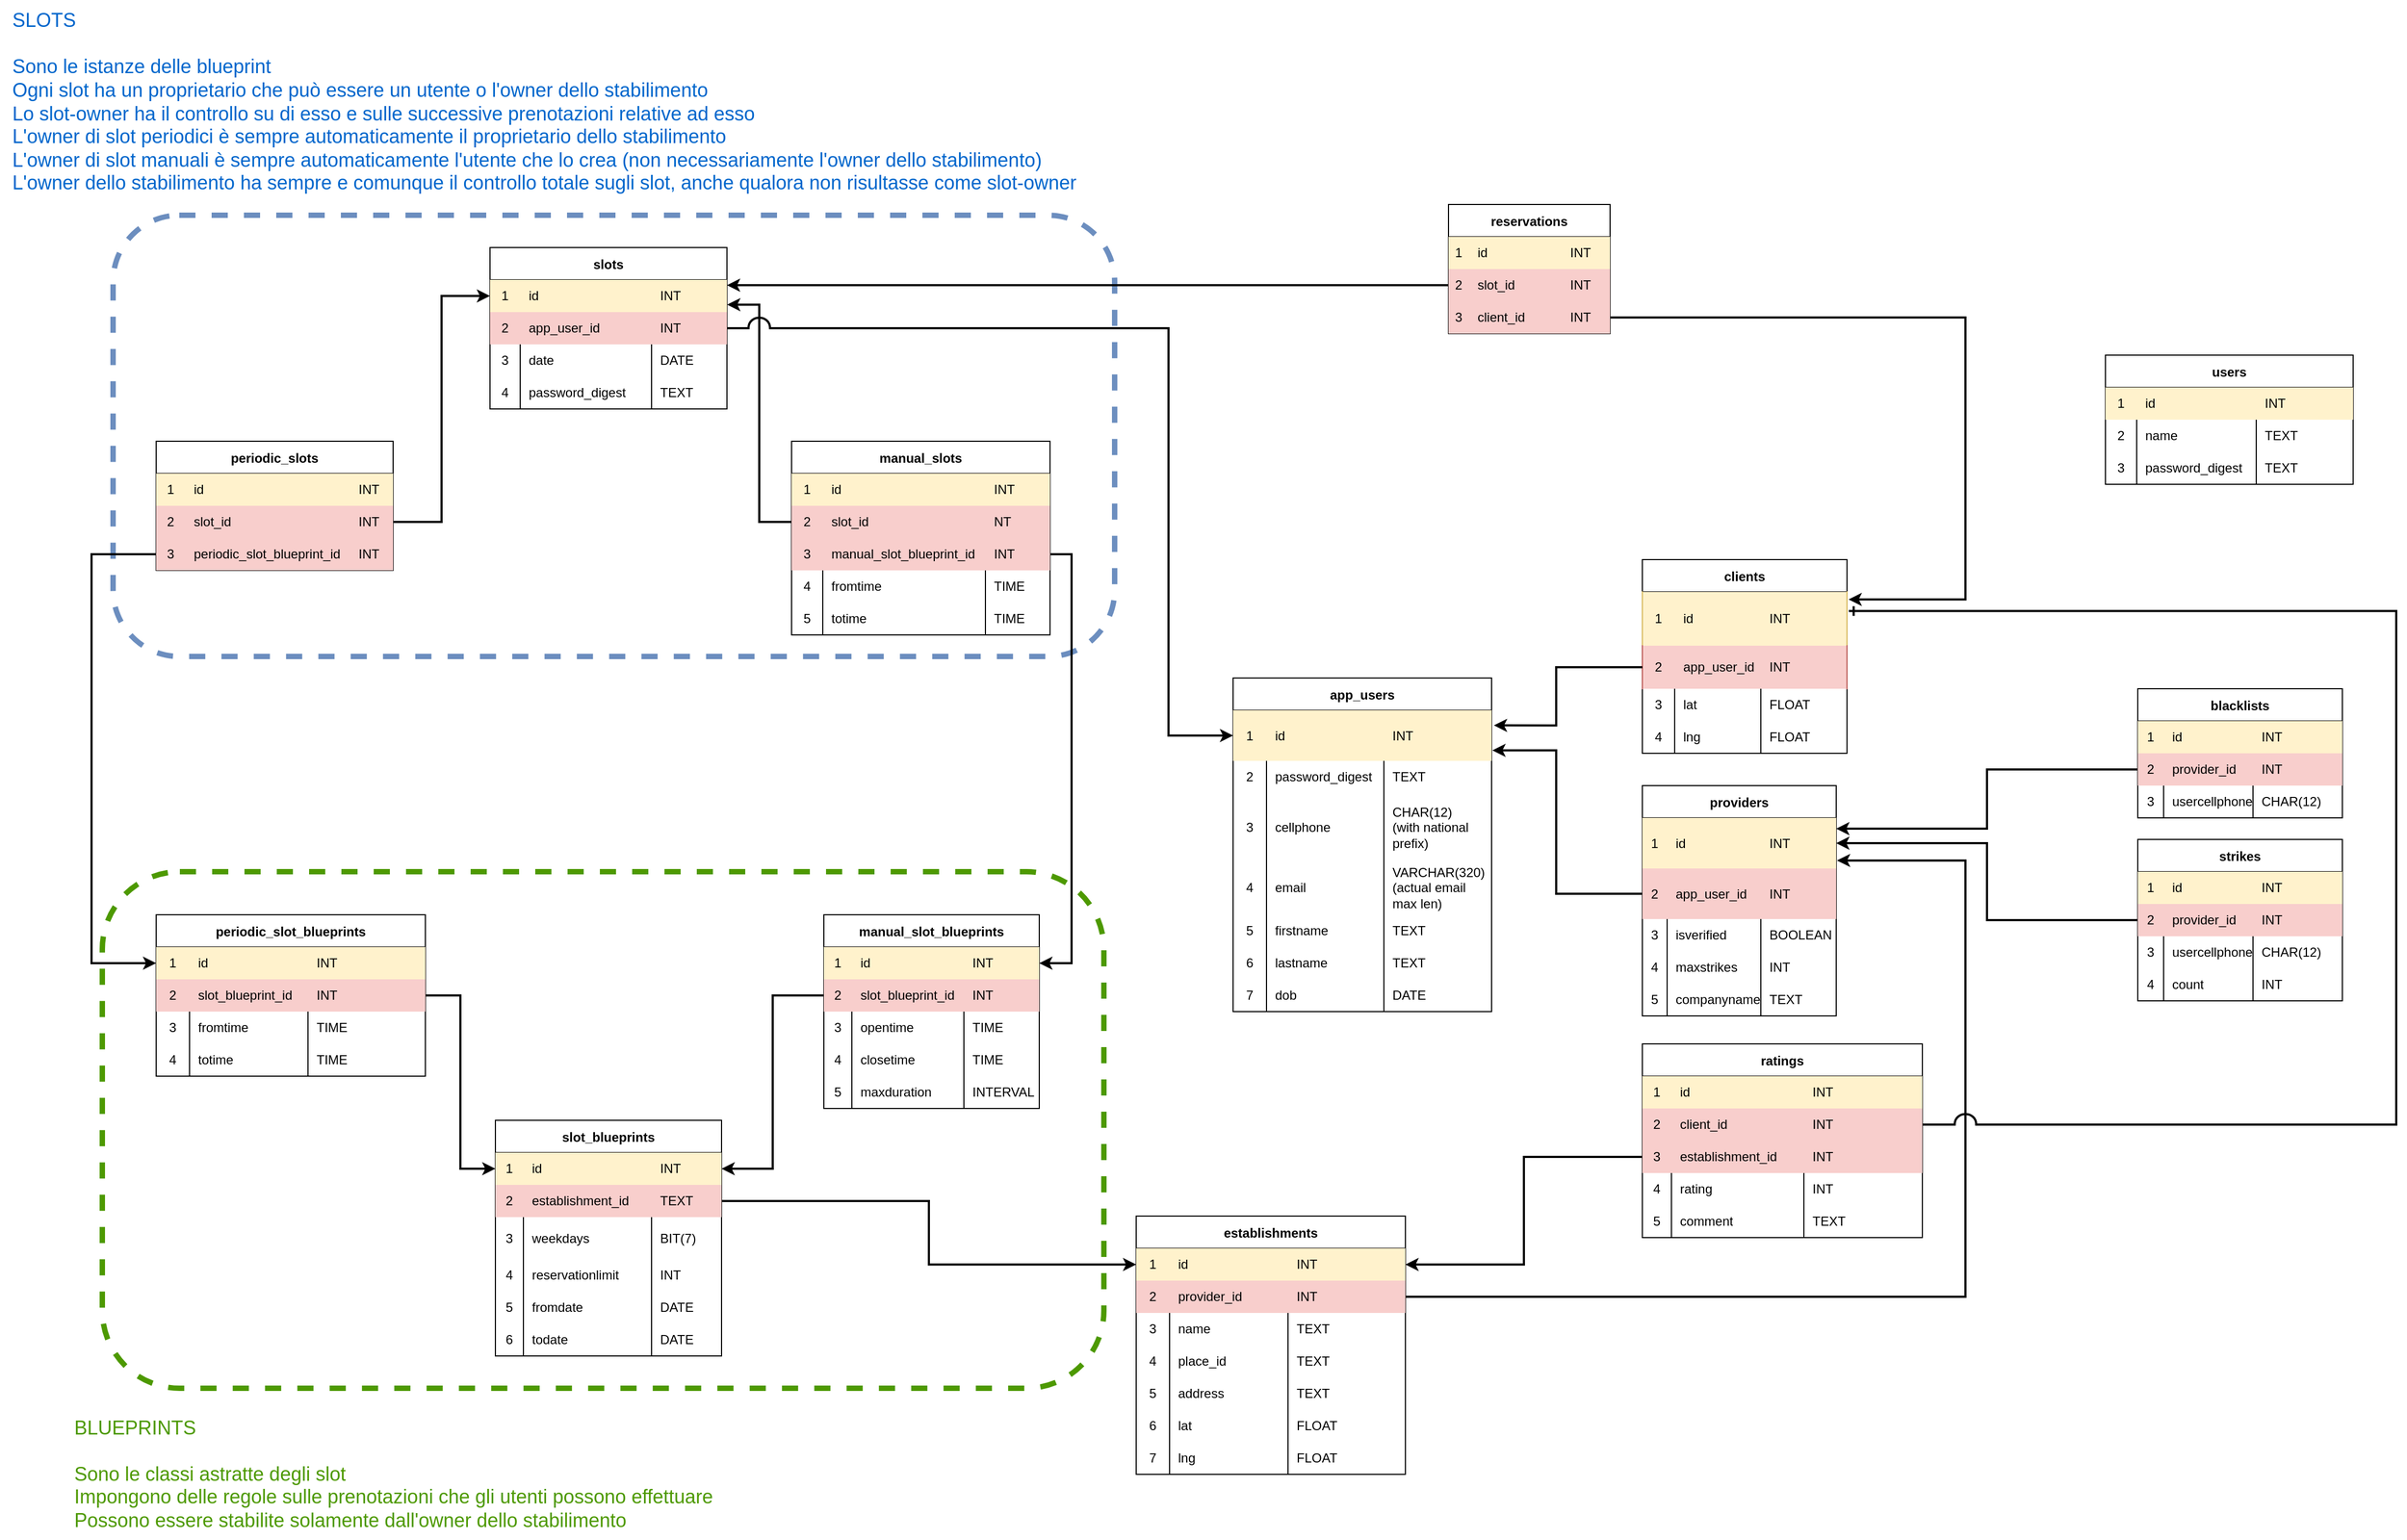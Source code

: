 <mxfile version="20.3.0" type="device"><diagram id="V7YNaLVXZX0E7M9pfvJb" name="Page-1"><mxGraphModel dx="3341" dy="904" grid="1" gridSize="10" guides="1" tooltips="1" connect="1" arrows="1" fold="1" page="1" pageScale="1" pageWidth="1920" pageHeight="1200" math="0" shadow="0"><root><mxCell id="0"/><mxCell id="1" parent="0"/><mxCell id="qhht3G7f0NVqctyaE6ld-3" value="" style="rounded=1;whiteSpace=wrap;html=1;fillColor=none;strokeWidth=5;strokeColor=#6c8ebf;dashed=1;" parent="1" vertex="1"><mxGeometry x="-860" y="500" width="930" height="410" as="geometry"/></mxCell><mxCell id="qhht3G7f0NVqctyaE6ld-1" value="" style="rounded=1;whiteSpace=wrap;html=1;fillColor=none;strokeWidth=5;strokeColor=#4D9900;dashed=1;" parent="1" vertex="1"><mxGeometry x="-870" y="1110" width="930" height="480" as="geometry"/></mxCell><mxCell id="8pD6Wk_mIGENr8utbb31-26" value="periodic_slots" style="shape=table;startSize=30;container=1;collapsible=0;childLayout=tableLayout;fixedRows=1;rowLines=0;fontStyle=1;" parent="1" vertex="1"><mxGeometry x="-820" y="710" width="220" height="120" as="geometry"/></mxCell><mxCell id="8pD6Wk_mIGENr8utbb31-27" value="" style="shape=tableRow;horizontal=0;startSize=0;swimlaneHead=0;swimlaneBody=0;top=0;left=0;bottom=0;right=0;collapsible=0;dropTarget=0;fillColor=#fff2cc;points=[[0,0.5],[1,0.5]];portConstraint=eastwest;strokeColor=#d6b656;" parent="8pD6Wk_mIGENr8utbb31-26" vertex="1"><mxGeometry y="30" width="220" height="30" as="geometry"/></mxCell><mxCell id="8pD6Wk_mIGENr8utbb31-28" value="1" style="shape=partialRectangle;html=1;whiteSpace=wrap;connectable=0;fillColor=none;top=0;left=0;bottom=0;right=0;overflow=hidden;pointerEvents=1;" parent="8pD6Wk_mIGENr8utbb31-27" vertex="1"><mxGeometry width="27" height="30" as="geometry"><mxRectangle width="27" height="30" as="alternateBounds"/></mxGeometry></mxCell><mxCell id="8pD6Wk_mIGENr8utbb31-29" value="id" style="shape=partialRectangle;html=1;whiteSpace=wrap;connectable=0;fillColor=none;top=0;left=0;bottom=0;right=0;align=left;spacingLeft=6;overflow=hidden;" parent="8pD6Wk_mIGENr8utbb31-27" vertex="1"><mxGeometry x="27" width="153" height="30" as="geometry"><mxRectangle width="153" height="30" as="alternateBounds"/></mxGeometry></mxCell><mxCell id="4Q81coUhQL1tjmg0-zpq-62" value="INT" style="shape=partialRectangle;html=1;whiteSpace=wrap;connectable=0;fillColor=none;top=0;left=0;bottom=0;right=0;align=left;spacingLeft=6;overflow=hidden;" parent="8pD6Wk_mIGENr8utbb31-27" vertex="1"><mxGeometry x="180" width="40" height="30" as="geometry"><mxRectangle width="40" height="30" as="alternateBounds"/></mxGeometry></mxCell><mxCell id="hIYSVGJUPE--g6VkqO95-5" style="shape=tableRow;horizontal=0;startSize=0;swimlaneHead=0;swimlaneBody=0;top=0;left=0;bottom=0;right=0;collapsible=0;dropTarget=0;fillColor=#f8cecc;points=[[0,0.5],[1,0.5]];portConstraint=eastwest;strokeColor=#b85450;" parent="8pD6Wk_mIGENr8utbb31-26" vertex="1"><mxGeometry y="60" width="220" height="30" as="geometry"/></mxCell><mxCell id="hIYSVGJUPE--g6VkqO95-6" value="2" style="shape=partialRectangle;html=1;whiteSpace=wrap;connectable=0;fillColor=none;top=0;left=0;bottom=0;right=0;overflow=hidden;pointerEvents=1;" parent="hIYSVGJUPE--g6VkqO95-5" vertex="1"><mxGeometry width="27" height="30" as="geometry"><mxRectangle width="27" height="30" as="alternateBounds"/></mxGeometry></mxCell><mxCell id="hIYSVGJUPE--g6VkqO95-7" value="slot_id" style="shape=partialRectangle;html=1;whiteSpace=wrap;connectable=0;fillColor=none;top=0;left=0;bottom=0;right=0;align=left;spacingLeft=6;overflow=hidden;" parent="hIYSVGJUPE--g6VkqO95-5" vertex="1"><mxGeometry x="27" width="153" height="30" as="geometry"><mxRectangle width="153" height="30" as="alternateBounds"/></mxGeometry></mxCell><mxCell id="hIYSVGJUPE--g6VkqO95-8" value="INT" style="shape=partialRectangle;html=1;whiteSpace=wrap;connectable=0;fillColor=none;top=0;left=0;bottom=0;right=0;align=left;spacingLeft=6;overflow=hidden;" parent="hIYSVGJUPE--g6VkqO95-5" vertex="1"><mxGeometry x="180" width="40" height="30" as="geometry"><mxRectangle width="40" height="30" as="alternateBounds"/></mxGeometry></mxCell><mxCell id="8pD6Wk_mIGENr8utbb31-30" value="" style="shape=tableRow;horizontal=0;startSize=0;swimlaneHead=0;swimlaneBody=0;top=0;left=0;bottom=0;right=0;collapsible=0;dropTarget=0;fillColor=#f8cecc;points=[[0,0.5],[1,0.5]];portConstraint=eastwest;strokeColor=#b85450;" parent="8pD6Wk_mIGENr8utbb31-26" vertex="1"><mxGeometry y="90" width="220" height="30" as="geometry"/></mxCell><mxCell id="8pD6Wk_mIGENr8utbb31-31" value="3" style="shape=partialRectangle;html=1;whiteSpace=wrap;connectable=0;fillColor=none;top=0;left=0;bottom=0;right=0;overflow=hidden;" parent="8pD6Wk_mIGENr8utbb31-30" vertex="1"><mxGeometry width="27" height="30" as="geometry"><mxRectangle width="27" height="30" as="alternateBounds"/></mxGeometry></mxCell><mxCell id="8pD6Wk_mIGENr8utbb31-32" value="periodic_slot_blueprint_id" style="shape=partialRectangle;html=1;whiteSpace=wrap;connectable=0;fillColor=none;top=0;left=0;bottom=0;right=0;align=left;spacingLeft=6;overflow=hidden;" parent="8pD6Wk_mIGENr8utbb31-30" vertex="1"><mxGeometry x="27" width="153" height="30" as="geometry"><mxRectangle width="153" height="30" as="alternateBounds"/></mxGeometry></mxCell><mxCell id="4Q81coUhQL1tjmg0-zpq-63" value="INT" style="shape=partialRectangle;html=1;whiteSpace=wrap;connectable=0;fillColor=none;top=0;left=0;bottom=0;right=0;align=left;spacingLeft=6;overflow=hidden;" parent="8pD6Wk_mIGENr8utbb31-30" vertex="1"><mxGeometry x="180" width="40" height="30" as="geometry"><mxRectangle width="40" height="30" as="alternateBounds"/></mxGeometry></mxCell><mxCell id="8pD6Wk_mIGENr8utbb31-36" value="manual_slots" style="shape=table;startSize=30;container=1;collapsible=0;childLayout=tableLayout;fixedRows=1;rowLines=0;fontStyle=1;" parent="1" vertex="1"><mxGeometry x="-230" y="710" width="240" height="180" as="geometry"/></mxCell><mxCell id="8pD6Wk_mIGENr8utbb31-37" value="" style="shape=tableRow;horizontal=0;startSize=0;swimlaneHead=0;swimlaneBody=0;top=0;left=0;bottom=0;right=0;collapsible=0;dropTarget=0;fillColor=#fff2cc;points=[[0,0.5],[1,0.5]];portConstraint=eastwest;strokeColor=#d6b656;" parent="8pD6Wk_mIGENr8utbb31-36" vertex="1"><mxGeometry y="30" width="240" height="30" as="geometry"/></mxCell><mxCell id="8pD6Wk_mIGENr8utbb31-38" value="1" style="shape=partialRectangle;html=1;whiteSpace=wrap;connectable=0;fillColor=none;top=0;left=0;bottom=0;right=0;overflow=hidden;pointerEvents=1;" parent="8pD6Wk_mIGENr8utbb31-37" vertex="1"><mxGeometry width="29" height="30" as="geometry"><mxRectangle width="29" height="30" as="alternateBounds"/></mxGeometry></mxCell><mxCell id="8pD6Wk_mIGENr8utbb31-39" value="id" style="shape=partialRectangle;html=1;whiteSpace=wrap;connectable=0;fillColor=none;top=0;left=0;bottom=0;right=0;align=left;spacingLeft=6;overflow=hidden;" parent="8pD6Wk_mIGENr8utbb31-37" vertex="1"><mxGeometry x="29" width="151" height="30" as="geometry"><mxRectangle width="151" height="30" as="alternateBounds"/></mxGeometry></mxCell><mxCell id="4Q81coUhQL1tjmg0-zpq-68" value="INT" style="shape=partialRectangle;html=1;whiteSpace=wrap;connectable=0;fillColor=none;top=0;left=0;bottom=0;right=0;align=left;spacingLeft=6;overflow=hidden;" parent="8pD6Wk_mIGENr8utbb31-37" vertex="1"><mxGeometry x="180" width="60" height="30" as="geometry"><mxRectangle width="60" height="30" as="alternateBounds"/></mxGeometry></mxCell><mxCell id="hIYSVGJUPE--g6VkqO95-9" style="shape=tableRow;horizontal=0;startSize=0;swimlaneHead=0;swimlaneBody=0;top=0;left=0;bottom=0;right=0;collapsible=0;dropTarget=0;fillColor=#f8cecc;points=[[0,0.5],[1,0.5]];portConstraint=eastwest;strokeColor=#b85450;" parent="8pD6Wk_mIGENr8utbb31-36" vertex="1"><mxGeometry y="60" width="240" height="30" as="geometry"/></mxCell><mxCell id="hIYSVGJUPE--g6VkqO95-10" value="2" style="shape=partialRectangle;html=1;whiteSpace=wrap;connectable=0;fillColor=none;top=0;left=0;bottom=0;right=0;overflow=hidden;pointerEvents=1;" parent="hIYSVGJUPE--g6VkqO95-9" vertex="1"><mxGeometry width="29" height="30" as="geometry"><mxRectangle width="29" height="30" as="alternateBounds"/></mxGeometry></mxCell><mxCell id="hIYSVGJUPE--g6VkqO95-11" value="slot_id" style="shape=partialRectangle;html=1;whiteSpace=wrap;connectable=0;fillColor=none;top=0;left=0;bottom=0;right=0;align=left;spacingLeft=6;overflow=hidden;" parent="hIYSVGJUPE--g6VkqO95-9" vertex="1"><mxGeometry x="29" width="151" height="30" as="geometry"><mxRectangle width="151" height="30" as="alternateBounds"/></mxGeometry></mxCell><mxCell id="hIYSVGJUPE--g6VkqO95-12" value="NT" style="shape=partialRectangle;html=1;whiteSpace=wrap;connectable=0;fillColor=none;top=0;left=0;bottom=0;right=0;align=left;spacingLeft=6;overflow=hidden;" parent="hIYSVGJUPE--g6VkqO95-9" vertex="1"><mxGeometry x="180" width="60" height="30" as="geometry"><mxRectangle width="60" height="30" as="alternateBounds"/></mxGeometry></mxCell><mxCell id="8pD6Wk_mIGENr8utbb31-46" style="shape=tableRow;horizontal=0;startSize=0;swimlaneHead=0;swimlaneBody=0;top=0;left=0;bottom=0;right=0;collapsible=0;dropTarget=0;fillColor=#f8cecc;points=[[0,0.5],[1,0.5]];portConstraint=eastwest;strokeColor=#b85450;" parent="8pD6Wk_mIGENr8utbb31-36" vertex="1"><mxGeometry y="90" width="240" height="30" as="geometry"/></mxCell><mxCell id="8pD6Wk_mIGENr8utbb31-47" value="3" style="shape=partialRectangle;html=1;whiteSpace=wrap;connectable=0;fillColor=none;top=0;left=0;bottom=0;right=0;overflow=hidden;pointerEvents=1;" parent="8pD6Wk_mIGENr8utbb31-46" vertex="1"><mxGeometry width="29" height="30" as="geometry"><mxRectangle width="29" height="30" as="alternateBounds"/></mxGeometry></mxCell><mxCell id="8pD6Wk_mIGENr8utbb31-48" value="manual_slot_blueprint_id" style="shape=partialRectangle;html=1;whiteSpace=wrap;connectable=0;fillColor=none;top=0;left=0;bottom=0;right=0;align=left;spacingLeft=6;overflow=hidden;" parent="8pD6Wk_mIGENr8utbb31-46" vertex="1"><mxGeometry x="29" width="151" height="30" as="geometry"><mxRectangle width="151" height="30" as="alternateBounds"/></mxGeometry></mxCell><mxCell id="4Q81coUhQL1tjmg0-zpq-69" value="INT" style="shape=partialRectangle;html=1;whiteSpace=wrap;connectable=0;fillColor=none;top=0;left=0;bottom=0;right=0;align=left;spacingLeft=6;overflow=hidden;" parent="8pD6Wk_mIGENr8utbb31-46" vertex="1"><mxGeometry x="180" width="60" height="30" as="geometry"><mxRectangle width="60" height="30" as="alternateBounds"/></mxGeometry></mxCell><mxCell id="8pD6Wk_mIGENr8utbb31-40" value="" style="shape=tableRow;horizontal=0;startSize=0;swimlaneHead=0;swimlaneBody=0;top=0;left=0;bottom=0;right=0;collapsible=0;dropTarget=0;fillColor=none;points=[[0,0.5],[1,0.5]];portConstraint=eastwest;" parent="8pD6Wk_mIGENr8utbb31-36" vertex="1"><mxGeometry y="120" width="240" height="30" as="geometry"/></mxCell><mxCell id="8pD6Wk_mIGENr8utbb31-41" value="4" style="shape=partialRectangle;html=1;whiteSpace=wrap;connectable=0;fillColor=none;top=0;left=0;bottom=0;right=0;overflow=hidden;" parent="8pD6Wk_mIGENr8utbb31-40" vertex="1"><mxGeometry width="29" height="30" as="geometry"><mxRectangle width="29" height="30" as="alternateBounds"/></mxGeometry></mxCell><mxCell id="8pD6Wk_mIGENr8utbb31-42" value="fromtime" style="shape=partialRectangle;html=1;whiteSpace=wrap;connectable=0;fillColor=none;top=0;left=0;bottom=0;right=0;align=left;spacingLeft=6;overflow=hidden;" parent="8pD6Wk_mIGENr8utbb31-40" vertex="1"><mxGeometry x="29" width="151" height="30" as="geometry"><mxRectangle width="151" height="30" as="alternateBounds"/></mxGeometry></mxCell><mxCell id="4Q81coUhQL1tjmg0-zpq-70" value="TIME" style="shape=partialRectangle;html=1;whiteSpace=wrap;connectable=0;fillColor=none;top=0;left=0;bottom=0;right=0;align=left;spacingLeft=6;overflow=hidden;" parent="8pD6Wk_mIGENr8utbb31-40" vertex="1"><mxGeometry x="180" width="60" height="30" as="geometry"><mxRectangle width="60" height="30" as="alternateBounds"/></mxGeometry></mxCell><mxCell id="8pD6Wk_mIGENr8utbb31-43" value="" style="shape=tableRow;horizontal=0;startSize=0;swimlaneHead=0;swimlaneBody=0;top=0;left=0;bottom=0;right=0;collapsible=0;dropTarget=0;fillColor=none;points=[[0,0.5],[1,0.5]];portConstraint=eastwest;" parent="8pD6Wk_mIGENr8utbb31-36" vertex="1"><mxGeometry y="150" width="240" height="30" as="geometry"/></mxCell><mxCell id="8pD6Wk_mIGENr8utbb31-44" value="5" style="shape=partialRectangle;html=1;whiteSpace=wrap;connectable=0;fillColor=none;top=0;left=0;bottom=0;right=0;overflow=hidden;" parent="8pD6Wk_mIGENr8utbb31-43" vertex="1"><mxGeometry width="29" height="30" as="geometry"><mxRectangle width="29" height="30" as="alternateBounds"/></mxGeometry></mxCell><mxCell id="8pD6Wk_mIGENr8utbb31-45" value="totime" style="shape=partialRectangle;html=1;whiteSpace=wrap;connectable=0;fillColor=none;top=0;left=0;bottom=0;right=0;align=left;spacingLeft=6;overflow=hidden;" parent="8pD6Wk_mIGENr8utbb31-43" vertex="1"><mxGeometry x="29" width="151" height="30" as="geometry"><mxRectangle width="151" height="30" as="alternateBounds"/></mxGeometry></mxCell><mxCell id="4Q81coUhQL1tjmg0-zpq-71" value="TIME" style="shape=partialRectangle;html=1;whiteSpace=wrap;connectable=0;fillColor=none;top=0;left=0;bottom=0;right=0;align=left;spacingLeft=6;overflow=hidden;" parent="8pD6Wk_mIGENr8utbb31-43" vertex="1"><mxGeometry x="180" width="60" height="30" as="geometry"><mxRectangle width="60" height="30" as="alternateBounds"/></mxGeometry></mxCell><mxCell id="8pD6Wk_mIGENr8utbb31-49" value="users" style="shape=table;startSize=30;container=1;collapsible=0;childLayout=tableLayout;fixedRows=1;rowLines=0;fontStyle=1;" parent="1" vertex="1"><mxGeometry x="990" y="630" width="230" height="120" as="geometry"/></mxCell><mxCell id="8pD6Wk_mIGENr8utbb31-50" value="" style="shape=tableRow;horizontal=0;startSize=0;swimlaneHead=0;swimlaneBody=0;top=0;left=0;bottom=0;right=0;collapsible=0;dropTarget=0;fillColor=#fff2cc;points=[[0,0.5],[1,0.5]];portConstraint=eastwest;strokeColor=#d6b656;" parent="8pD6Wk_mIGENr8utbb31-49" vertex="1"><mxGeometry y="30" width="230" height="30" as="geometry"/></mxCell><mxCell id="8pD6Wk_mIGENr8utbb31-51" value="1" style="shape=partialRectangle;html=1;whiteSpace=wrap;connectable=0;fillColor=none;top=0;left=0;bottom=0;right=0;overflow=hidden;pointerEvents=1;" parent="8pD6Wk_mIGENr8utbb31-50" vertex="1"><mxGeometry width="29" height="30" as="geometry"><mxRectangle width="29" height="30" as="alternateBounds"/></mxGeometry></mxCell><mxCell id="8pD6Wk_mIGENr8utbb31-52" value="id" style="shape=partialRectangle;html=1;whiteSpace=wrap;connectable=0;fillColor=none;top=0;left=0;bottom=0;right=0;align=left;spacingLeft=6;overflow=hidden;" parent="8pD6Wk_mIGENr8utbb31-50" vertex="1"><mxGeometry x="29" width="111" height="30" as="geometry"><mxRectangle width="111" height="30" as="alternateBounds"/></mxGeometry></mxCell><mxCell id="4Q81coUhQL1tjmg0-zpq-112" value="INT" style="shape=partialRectangle;html=1;whiteSpace=wrap;connectable=0;fillColor=none;top=0;left=0;bottom=0;right=0;align=left;spacingLeft=6;overflow=hidden;" parent="8pD6Wk_mIGENr8utbb31-50" vertex="1"><mxGeometry x="140" width="90" height="30" as="geometry"><mxRectangle width="90" height="30" as="alternateBounds"/></mxGeometry></mxCell><mxCell id="8pD6Wk_mIGENr8utbb31-53" style="shape=tableRow;horizontal=0;startSize=0;swimlaneHead=0;swimlaneBody=0;top=0;left=0;bottom=0;right=0;collapsible=0;dropTarget=0;fillColor=none;points=[[0,0.5],[1,0.5]];portConstraint=eastwest;" parent="8pD6Wk_mIGENr8utbb31-49" vertex="1"><mxGeometry y="60" width="230" height="30" as="geometry"/></mxCell><mxCell id="8pD6Wk_mIGENr8utbb31-54" value="2" style="shape=partialRectangle;html=1;whiteSpace=wrap;connectable=0;fillColor=none;top=0;left=0;bottom=0;right=0;overflow=hidden;pointerEvents=1;" parent="8pD6Wk_mIGENr8utbb31-53" vertex="1"><mxGeometry width="29" height="30" as="geometry"><mxRectangle width="29" height="30" as="alternateBounds"/></mxGeometry></mxCell><mxCell id="8pD6Wk_mIGENr8utbb31-55" value="name" style="shape=partialRectangle;html=1;whiteSpace=wrap;connectable=0;fillColor=none;top=0;left=0;bottom=0;right=0;align=left;spacingLeft=6;overflow=hidden;" parent="8pD6Wk_mIGENr8utbb31-53" vertex="1"><mxGeometry x="29" width="111" height="30" as="geometry"><mxRectangle width="111" height="30" as="alternateBounds"/></mxGeometry></mxCell><mxCell id="4Q81coUhQL1tjmg0-zpq-113" value="TEXT" style="shape=partialRectangle;html=1;whiteSpace=wrap;connectable=0;fillColor=none;top=0;left=0;bottom=0;right=0;align=left;spacingLeft=6;overflow=hidden;" parent="8pD6Wk_mIGENr8utbb31-53" vertex="1"><mxGeometry x="140" width="90" height="30" as="geometry"><mxRectangle width="90" height="30" as="alternateBounds"/></mxGeometry></mxCell><mxCell id="8pD6Wk_mIGENr8utbb31-131" style="shape=tableRow;horizontal=0;startSize=0;swimlaneHead=0;swimlaneBody=0;top=0;left=0;bottom=0;right=0;collapsible=0;dropTarget=0;fillColor=none;points=[[0,0.5],[1,0.5]];portConstraint=eastwest;" parent="8pD6Wk_mIGENr8utbb31-49" vertex="1"><mxGeometry y="90" width="230" height="30" as="geometry"/></mxCell><mxCell id="8pD6Wk_mIGENr8utbb31-132" value="3" style="shape=partialRectangle;html=1;whiteSpace=wrap;connectable=0;fillColor=none;top=0;left=0;bottom=0;right=0;overflow=hidden;pointerEvents=1;" parent="8pD6Wk_mIGENr8utbb31-131" vertex="1"><mxGeometry width="29" height="30" as="geometry"><mxRectangle width="29" height="30" as="alternateBounds"/></mxGeometry></mxCell><mxCell id="8pD6Wk_mIGENr8utbb31-133" value="password_digest" style="shape=partialRectangle;html=1;whiteSpace=wrap;connectable=0;fillColor=none;top=0;left=0;bottom=0;right=0;align=left;spacingLeft=6;overflow=hidden;" parent="8pD6Wk_mIGENr8utbb31-131" vertex="1"><mxGeometry x="29" width="111" height="30" as="geometry"><mxRectangle width="111" height="30" as="alternateBounds"/></mxGeometry></mxCell><mxCell id="4Q81coUhQL1tjmg0-zpq-114" value="TEXT" style="shape=partialRectangle;html=1;whiteSpace=wrap;connectable=0;fillColor=none;top=0;left=0;bottom=0;right=0;align=left;spacingLeft=6;overflow=hidden;" parent="8pD6Wk_mIGENr8utbb31-131" vertex="1"><mxGeometry x="140" width="90" height="30" as="geometry"><mxRectangle width="90" height="30" as="alternateBounds"/></mxGeometry></mxCell><mxCell id="8pD6Wk_mIGENr8utbb31-62" value="app_users" style="shape=table;startSize=30;container=1;collapsible=0;childLayout=tableLayout;fixedRows=1;rowLines=0;fontStyle=1;" parent="1" vertex="1"><mxGeometry x="180" y="930" width="240" height="310" as="geometry"/></mxCell><mxCell id="8pD6Wk_mIGENr8utbb31-63" value="" style="shape=tableRow;horizontal=0;startSize=0;swimlaneHead=0;swimlaneBody=0;top=0;left=0;bottom=0;right=0;collapsible=0;dropTarget=0;fillColor=#fff2cc;points=[[0,0.5],[1,0.5]];portConstraint=eastwest;strokeColor=#d6b656;" parent="8pD6Wk_mIGENr8utbb31-62" vertex="1"><mxGeometry y="30" width="240" height="47" as="geometry"/></mxCell><mxCell id="8pD6Wk_mIGENr8utbb31-64" value="1" style="shape=partialRectangle;html=1;whiteSpace=wrap;connectable=0;fillColor=none;top=0;left=0;bottom=0;right=0;overflow=hidden;pointerEvents=1;" parent="8pD6Wk_mIGENr8utbb31-63" vertex="1"><mxGeometry width="31" height="47" as="geometry"><mxRectangle width="31" height="47" as="alternateBounds"/></mxGeometry></mxCell><mxCell id="8pD6Wk_mIGENr8utbb31-65" value="id" style="shape=partialRectangle;html=1;whiteSpace=wrap;connectable=0;fillColor=none;top=0;left=0;bottom=0;right=0;align=left;spacingLeft=6;overflow=hidden;" parent="8pD6Wk_mIGENr8utbb31-63" vertex="1"><mxGeometry x="31" width="109" height="47" as="geometry"><mxRectangle width="109" height="47" as="alternateBounds"/></mxGeometry></mxCell><mxCell id="4Q81coUhQL1tjmg0-zpq-92" value="INT" style="shape=partialRectangle;html=1;whiteSpace=wrap;connectable=0;fillColor=none;top=0;left=0;bottom=0;right=0;align=left;spacingLeft=6;overflow=hidden;" parent="8pD6Wk_mIGENr8utbb31-63" vertex="1"><mxGeometry x="140" width="100" height="47" as="geometry"><mxRectangle width="100" height="47" as="alternateBounds"/></mxGeometry></mxCell><mxCell id="Ywgy0vXwfy4R1oIZJeJ6-87" style="shape=tableRow;horizontal=0;startSize=0;swimlaneHead=0;swimlaneBody=0;top=0;left=0;bottom=0;right=0;collapsible=0;dropTarget=0;fillColor=none;points=[[0,0.5],[1,0.5]];portConstraint=eastwest;" parent="8pD6Wk_mIGENr8utbb31-62" vertex="1"><mxGeometry y="77" width="240" height="30" as="geometry"/></mxCell><mxCell id="Ywgy0vXwfy4R1oIZJeJ6-88" value="2" style="shape=partialRectangle;html=1;whiteSpace=wrap;connectable=0;fillColor=none;top=0;left=0;bottom=0;right=0;overflow=hidden;pointerEvents=1;" parent="Ywgy0vXwfy4R1oIZJeJ6-87" vertex="1"><mxGeometry width="31" height="30" as="geometry"><mxRectangle width="31" height="30" as="alternateBounds"/></mxGeometry></mxCell><mxCell id="Ywgy0vXwfy4R1oIZJeJ6-89" value="password_digest" style="shape=partialRectangle;html=1;whiteSpace=wrap;connectable=0;fillColor=none;top=0;left=0;bottom=0;right=0;align=left;spacingLeft=6;overflow=hidden;" parent="Ywgy0vXwfy4R1oIZJeJ6-87" vertex="1"><mxGeometry x="31" width="109" height="30" as="geometry"><mxRectangle width="109" height="30" as="alternateBounds"/></mxGeometry></mxCell><mxCell id="4Q81coUhQL1tjmg0-zpq-93" value="TEXT" style="shape=partialRectangle;html=1;whiteSpace=wrap;connectable=0;fillColor=none;top=0;left=0;bottom=0;right=0;align=left;spacingLeft=6;overflow=hidden;" parent="Ywgy0vXwfy4R1oIZJeJ6-87" vertex="1"><mxGeometry x="140" width="100" height="30" as="geometry"><mxRectangle width="100" height="30" as="alternateBounds"/></mxGeometry></mxCell><mxCell id="Ywgy0vXwfy4R1oIZJeJ6-1" style="shape=tableRow;horizontal=0;startSize=0;swimlaneHead=0;swimlaneBody=0;top=0;left=0;bottom=0;right=0;collapsible=0;dropTarget=0;fillColor=none;points=[[0,0.5],[1,0.5]];portConstraint=eastwest;" parent="8pD6Wk_mIGENr8utbb31-62" vertex="1"><mxGeometry y="107" width="240" height="63" as="geometry"/></mxCell><mxCell id="Ywgy0vXwfy4R1oIZJeJ6-2" value="3" style="shape=partialRectangle;html=1;whiteSpace=wrap;connectable=0;fillColor=none;top=0;left=0;bottom=0;right=0;overflow=hidden;pointerEvents=1;" parent="Ywgy0vXwfy4R1oIZJeJ6-1" vertex="1"><mxGeometry width="31" height="63" as="geometry"><mxRectangle width="31" height="63" as="alternateBounds"/></mxGeometry></mxCell><mxCell id="Ywgy0vXwfy4R1oIZJeJ6-3" value="cellphone" style="shape=partialRectangle;html=1;whiteSpace=wrap;connectable=0;fillColor=none;top=0;left=0;bottom=0;right=0;align=left;spacingLeft=6;overflow=hidden;" parent="Ywgy0vXwfy4R1oIZJeJ6-1" vertex="1"><mxGeometry x="31" width="109" height="63" as="geometry"><mxRectangle width="109" height="63" as="alternateBounds"/></mxGeometry></mxCell><mxCell id="4Q81coUhQL1tjmg0-zpq-94" value="CHAR(12)&lt;br&gt;(with national prefix)" style="shape=partialRectangle;html=1;whiteSpace=wrap;connectable=0;fillColor=none;top=0;left=0;bottom=0;right=0;align=left;spacingLeft=6;overflow=hidden;" parent="Ywgy0vXwfy4R1oIZJeJ6-1" vertex="1"><mxGeometry x="140" width="100" height="63" as="geometry"><mxRectangle width="100" height="63" as="alternateBounds"/></mxGeometry></mxCell><mxCell id="Ywgy0vXwfy4R1oIZJeJ6-73" style="shape=tableRow;horizontal=0;startSize=0;swimlaneHead=0;swimlaneBody=0;top=0;left=0;bottom=0;right=0;collapsible=0;dropTarget=0;fillColor=none;points=[[0,0.5],[1,0.5]];portConstraint=eastwest;" parent="8pD6Wk_mIGENr8utbb31-62" vertex="1"><mxGeometry y="170" width="240" height="50" as="geometry"/></mxCell><mxCell id="Ywgy0vXwfy4R1oIZJeJ6-74" value="4" style="shape=partialRectangle;html=1;whiteSpace=wrap;connectable=0;fillColor=none;top=0;left=0;bottom=0;right=0;overflow=hidden;pointerEvents=1;" parent="Ywgy0vXwfy4R1oIZJeJ6-73" vertex="1"><mxGeometry width="31" height="50" as="geometry"><mxRectangle width="31" height="50" as="alternateBounds"/></mxGeometry></mxCell><mxCell id="Ywgy0vXwfy4R1oIZJeJ6-75" value="email" style="shape=partialRectangle;html=1;whiteSpace=wrap;connectable=0;fillColor=none;top=0;left=0;bottom=0;right=0;align=left;spacingLeft=6;overflow=hidden;" parent="Ywgy0vXwfy4R1oIZJeJ6-73" vertex="1"><mxGeometry x="31" width="109" height="50" as="geometry"><mxRectangle width="109" height="50" as="alternateBounds"/></mxGeometry></mxCell><mxCell id="4Q81coUhQL1tjmg0-zpq-95" value="VARCHAR(320)&lt;br&gt;(actual email max len)" style="shape=partialRectangle;html=1;whiteSpace=wrap;connectable=0;fillColor=none;top=0;left=0;bottom=0;right=0;align=left;spacingLeft=6;overflow=hidden;" parent="Ywgy0vXwfy4R1oIZJeJ6-73" vertex="1"><mxGeometry x="140" width="100" height="50" as="geometry"><mxRectangle width="100" height="50" as="alternateBounds"/></mxGeometry></mxCell><mxCell id="8pD6Wk_mIGENr8utbb31-69" style="shape=tableRow;horizontal=0;startSize=0;swimlaneHead=0;swimlaneBody=0;top=0;left=0;bottom=0;right=0;collapsible=0;dropTarget=0;fillColor=none;points=[[0,0.5],[1,0.5]];portConstraint=eastwest;" parent="8pD6Wk_mIGENr8utbb31-62" vertex="1"><mxGeometry y="220" width="240" height="30" as="geometry"/></mxCell><mxCell id="8pD6Wk_mIGENr8utbb31-70" value="5" style="shape=partialRectangle;html=1;whiteSpace=wrap;connectable=0;fillColor=none;top=0;left=0;bottom=0;right=0;overflow=hidden;pointerEvents=1;" parent="8pD6Wk_mIGENr8utbb31-69" vertex="1"><mxGeometry width="31" height="30" as="geometry"><mxRectangle width="31" height="30" as="alternateBounds"/></mxGeometry></mxCell><mxCell id="8pD6Wk_mIGENr8utbb31-71" value="firstname" style="shape=partialRectangle;html=1;whiteSpace=wrap;connectable=0;fillColor=none;top=0;left=0;bottom=0;right=0;align=left;spacingLeft=6;overflow=hidden;" parent="8pD6Wk_mIGENr8utbb31-69" vertex="1"><mxGeometry x="31" width="109" height="30" as="geometry"><mxRectangle width="109" height="30" as="alternateBounds"/></mxGeometry></mxCell><mxCell id="4Q81coUhQL1tjmg0-zpq-96" value="TEXT" style="shape=partialRectangle;html=1;whiteSpace=wrap;connectable=0;fillColor=none;top=0;left=0;bottom=0;right=0;align=left;spacingLeft=6;overflow=hidden;" parent="8pD6Wk_mIGENr8utbb31-69" vertex="1"><mxGeometry x="140" width="100" height="30" as="geometry"><mxRectangle width="100" height="30" as="alternateBounds"/></mxGeometry></mxCell><mxCell id="8pD6Wk_mIGENr8utbb31-72" style="shape=tableRow;horizontal=0;startSize=0;swimlaneHead=0;swimlaneBody=0;top=0;left=0;bottom=0;right=0;collapsible=0;dropTarget=0;fillColor=none;points=[[0,0.5],[1,0.5]];portConstraint=eastwest;" parent="8pD6Wk_mIGENr8utbb31-62" vertex="1"><mxGeometry y="250" width="240" height="30" as="geometry"/></mxCell><mxCell id="8pD6Wk_mIGENr8utbb31-73" value="6" style="shape=partialRectangle;html=1;whiteSpace=wrap;connectable=0;fillColor=none;top=0;left=0;bottom=0;right=0;overflow=hidden;pointerEvents=1;" parent="8pD6Wk_mIGENr8utbb31-72" vertex="1"><mxGeometry width="31" height="30" as="geometry"><mxRectangle width="31" height="30" as="alternateBounds"/></mxGeometry></mxCell><mxCell id="8pD6Wk_mIGENr8utbb31-74" value="lastname" style="shape=partialRectangle;html=1;whiteSpace=wrap;connectable=0;fillColor=none;top=0;left=0;bottom=0;right=0;align=left;spacingLeft=6;overflow=hidden;" parent="8pD6Wk_mIGENr8utbb31-72" vertex="1"><mxGeometry x="31" width="109" height="30" as="geometry"><mxRectangle width="109" height="30" as="alternateBounds"/></mxGeometry></mxCell><mxCell id="4Q81coUhQL1tjmg0-zpq-97" value="TEXT" style="shape=partialRectangle;html=1;whiteSpace=wrap;connectable=0;fillColor=none;top=0;left=0;bottom=0;right=0;align=left;spacingLeft=6;overflow=hidden;" parent="8pD6Wk_mIGENr8utbb31-72" vertex="1"><mxGeometry x="140" width="100" height="30" as="geometry"><mxRectangle width="100" height="30" as="alternateBounds"/></mxGeometry></mxCell><mxCell id="8pD6Wk_mIGENr8utbb31-75" style="shape=tableRow;horizontal=0;startSize=0;swimlaneHead=0;swimlaneBody=0;top=0;left=0;bottom=0;right=0;collapsible=0;dropTarget=0;fillColor=none;points=[[0,0.5],[1,0.5]];portConstraint=eastwest;" parent="8pD6Wk_mIGENr8utbb31-62" vertex="1"><mxGeometry y="280" width="240" height="30" as="geometry"/></mxCell><mxCell id="8pD6Wk_mIGENr8utbb31-76" value="7" style="shape=partialRectangle;html=1;whiteSpace=wrap;connectable=0;fillColor=none;top=0;left=0;bottom=0;right=0;overflow=hidden;pointerEvents=1;" parent="8pD6Wk_mIGENr8utbb31-75" vertex="1"><mxGeometry width="31" height="30" as="geometry"><mxRectangle width="31" height="30" as="alternateBounds"/></mxGeometry></mxCell><mxCell id="8pD6Wk_mIGENr8utbb31-77" value="dob" style="shape=partialRectangle;html=1;whiteSpace=wrap;connectable=0;fillColor=none;top=0;left=0;bottom=0;right=0;align=left;spacingLeft=6;overflow=hidden;" parent="8pD6Wk_mIGENr8utbb31-75" vertex="1"><mxGeometry x="31" width="109" height="30" as="geometry"><mxRectangle width="109" height="30" as="alternateBounds"/></mxGeometry></mxCell><mxCell id="4Q81coUhQL1tjmg0-zpq-98" value="DATE" style="shape=partialRectangle;html=1;whiteSpace=wrap;connectable=0;fillColor=none;top=0;left=0;bottom=0;right=0;align=left;spacingLeft=6;overflow=hidden;" parent="8pD6Wk_mIGENr8utbb31-75" vertex="1"><mxGeometry x="140" width="100" height="30" as="geometry"><mxRectangle width="100" height="30" as="alternateBounds"/></mxGeometry></mxCell><mxCell id="8pD6Wk_mIGENr8utbb31-84" value="slots" style="shape=table;startSize=30;container=1;collapsible=0;childLayout=tableLayout;fixedRows=1;rowLines=0;fontStyle=1;" parent="1" vertex="1"><mxGeometry x="-510" y="530" width="220" height="150" as="geometry"/></mxCell><mxCell id="8pD6Wk_mIGENr8utbb31-85" value="" style="shape=tableRow;horizontal=0;startSize=0;swimlaneHead=0;swimlaneBody=0;top=0;left=0;bottom=0;right=0;collapsible=0;dropTarget=0;fillColor=#fff2cc;points=[[0,0.5],[1,0.5]];portConstraint=eastwest;strokeColor=#d6b656;" parent="8pD6Wk_mIGENr8utbb31-84" vertex="1"><mxGeometry y="30" width="220" height="30" as="geometry"/></mxCell><mxCell id="8pD6Wk_mIGENr8utbb31-86" value="1" style="shape=partialRectangle;html=1;whiteSpace=wrap;connectable=0;fillColor=none;top=0;left=0;bottom=0;right=0;overflow=hidden;pointerEvents=1;" parent="8pD6Wk_mIGENr8utbb31-85" vertex="1"><mxGeometry width="28" height="30" as="geometry"><mxRectangle width="28" height="30" as="alternateBounds"/></mxGeometry></mxCell><mxCell id="8pD6Wk_mIGENr8utbb31-87" value="id" style="shape=partialRectangle;html=1;whiteSpace=wrap;connectable=0;fillColor=none;top=0;left=0;bottom=0;right=0;align=left;spacingLeft=6;overflow=hidden;" parent="8pD6Wk_mIGENr8utbb31-85" vertex="1"><mxGeometry x="28" width="122" height="30" as="geometry"><mxRectangle width="122" height="30" as="alternateBounds"/></mxGeometry></mxCell><mxCell id="4Q81coUhQL1tjmg0-zpq-64" value="INT" style="shape=partialRectangle;html=1;whiteSpace=wrap;connectable=0;fillColor=none;top=0;left=0;bottom=0;right=0;align=left;spacingLeft=6;overflow=hidden;" parent="8pD6Wk_mIGENr8utbb31-85" vertex="1"><mxGeometry x="150" width="70" height="30" as="geometry"><mxRectangle width="70" height="30" as="alternateBounds"/></mxGeometry></mxCell><mxCell id="8pD6Wk_mIGENr8utbb31-226" style="shape=tableRow;horizontal=0;startSize=0;swimlaneHead=0;swimlaneBody=0;top=0;left=0;bottom=0;right=0;collapsible=0;dropTarget=0;fillColor=#f8cecc;points=[[0,0.5],[1,0.5]];portConstraint=eastwest;strokeColor=#b85450;" parent="8pD6Wk_mIGENr8utbb31-84" vertex="1"><mxGeometry y="60" width="220" height="30" as="geometry"/></mxCell><mxCell id="8pD6Wk_mIGENr8utbb31-227" value="2" style="shape=partialRectangle;html=1;whiteSpace=wrap;connectable=0;fillColor=none;top=0;left=0;bottom=0;right=0;overflow=hidden;pointerEvents=1;" parent="8pD6Wk_mIGENr8utbb31-226" vertex="1"><mxGeometry width="28" height="30" as="geometry"><mxRectangle width="28" height="30" as="alternateBounds"/></mxGeometry></mxCell><mxCell id="8pD6Wk_mIGENr8utbb31-228" value="app_user_id" style="shape=partialRectangle;html=1;whiteSpace=wrap;connectable=0;fillColor=none;top=0;left=0;bottom=0;right=0;align=left;spacingLeft=6;overflow=hidden;" parent="8pD6Wk_mIGENr8utbb31-226" vertex="1"><mxGeometry x="28" width="122" height="30" as="geometry"><mxRectangle width="122" height="30" as="alternateBounds"/></mxGeometry></mxCell><mxCell id="4Q81coUhQL1tjmg0-zpq-67" value="INT" style="shape=partialRectangle;html=1;whiteSpace=wrap;connectable=0;fillColor=none;top=0;left=0;bottom=0;right=0;align=left;spacingLeft=6;overflow=hidden;" parent="8pD6Wk_mIGENr8utbb31-226" vertex="1"><mxGeometry x="150" width="70" height="30" as="geometry"><mxRectangle width="70" height="30" as="alternateBounds"/></mxGeometry></mxCell><mxCell id="8pD6Wk_mIGENr8utbb31-204" style="shape=tableRow;horizontal=0;startSize=0;swimlaneHead=0;swimlaneBody=0;top=0;left=0;bottom=0;right=0;collapsible=0;dropTarget=0;fillColor=none;points=[[0,0.5],[1,0.5]];portConstraint=eastwest;strokeColor=#d6b656;" parent="8pD6Wk_mIGENr8utbb31-84" vertex="1"><mxGeometry y="90" width="220" height="30" as="geometry"/></mxCell><mxCell id="8pD6Wk_mIGENr8utbb31-205" value="3" style="shape=partialRectangle;html=1;whiteSpace=wrap;connectable=0;fillColor=none;top=0;left=0;bottom=0;right=0;overflow=hidden;pointerEvents=1;" parent="8pD6Wk_mIGENr8utbb31-204" vertex="1"><mxGeometry width="28" height="30" as="geometry"><mxRectangle width="28" height="30" as="alternateBounds"/></mxGeometry></mxCell><mxCell id="8pD6Wk_mIGENr8utbb31-206" value="date" style="shape=partialRectangle;html=1;whiteSpace=wrap;connectable=0;fillColor=none;top=0;left=0;bottom=0;right=0;align=left;spacingLeft=6;overflow=hidden;" parent="8pD6Wk_mIGENr8utbb31-204" vertex="1"><mxGeometry x="28" width="122" height="30" as="geometry"><mxRectangle width="122" height="30" as="alternateBounds"/></mxGeometry></mxCell><mxCell id="4Q81coUhQL1tjmg0-zpq-65" value="DATE" style="shape=partialRectangle;html=1;whiteSpace=wrap;connectable=0;fillColor=none;top=0;left=0;bottom=0;right=0;align=left;spacingLeft=6;overflow=hidden;" parent="8pD6Wk_mIGENr8utbb31-204" vertex="1"><mxGeometry x="150" width="70" height="30" as="geometry"><mxRectangle width="70" height="30" as="alternateBounds"/></mxGeometry></mxCell><mxCell id="8pD6Wk_mIGENr8utbb31-230" style="shape=tableRow;horizontal=0;startSize=0;swimlaneHead=0;swimlaneBody=0;top=0;left=0;bottom=0;right=0;collapsible=0;dropTarget=0;fillColor=none;points=[[0,0.5],[1,0.5]];portConstraint=eastwest;strokeColor=#d6b656;" parent="8pD6Wk_mIGENr8utbb31-84" vertex="1"><mxGeometry y="120" width="220" height="30" as="geometry"/></mxCell><mxCell id="8pD6Wk_mIGENr8utbb31-231" value="4" style="shape=partialRectangle;html=1;whiteSpace=wrap;connectable=0;fillColor=none;top=0;left=0;bottom=0;right=0;overflow=hidden;pointerEvents=1;" parent="8pD6Wk_mIGENr8utbb31-230" vertex="1"><mxGeometry width="28" height="30" as="geometry"><mxRectangle width="28" height="30" as="alternateBounds"/></mxGeometry></mxCell><mxCell id="8pD6Wk_mIGENr8utbb31-232" value="password_digest" style="shape=partialRectangle;html=1;whiteSpace=wrap;connectable=0;fillColor=none;top=0;left=0;bottom=0;right=0;align=left;spacingLeft=6;overflow=hidden;" parent="8pD6Wk_mIGENr8utbb31-230" vertex="1"><mxGeometry x="28" width="122" height="30" as="geometry"><mxRectangle width="122" height="30" as="alternateBounds"/></mxGeometry></mxCell><mxCell id="4Q81coUhQL1tjmg0-zpq-66" value="TEXT" style="shape=partialRectangle;html=1;whiteSpace=wrap;connectable=0;fillColor=none;top=0;left=0;bottom=0;right=0;align=left;spacingLeft=6;overflow=hidden;" parent="8pD6Wk_mIGENr8utbb31-230" vertex="1"><mxGeometry x="150" width="70" height="30" as="geometry"><mxRectangle width="70" height="30" as="alternateBounds"/></mxGeometry></mxCell><mxCell id="8pD6Wk_mIGENr8utbb31-94" value="reservations" style="shape=table;startSize=30;container=1;collapsible=0;childLayout=tableLayout;fixedRows=1;rowLines=0;fontStyle=1;" parent="1" vertex="1"><mxGeometry x="380" y="490" width="150" height="120" as="geometry"/></mxCell><mxCell id="XdiNgcoL-OGsxoU0ZsS3-25" style="shape=tableRow;horizontal=0;startSize=0;swimlaneHead=0;swimlaneBody=0;top=0;left=0;bottom=0;right=0;collapsible=0;dropTarget=0;fillColor=#fff2cc;points=[[0,0.5],[1,0.5]];portConstraint=eastwest;strokeColor=#d6b656;" parent="8pD6Wk_mIGENr8utbb31-94" vertex="1"><mxGeometry y="30" width="150" height="30" as="geometry"/></mxCell><mxCell id="XdiNgcoL-OGsxoU0ZsS3-26" value="1" style="shape=partialRectangle;html=1;whiteSpace=wrap;connectable=0;fillColor=none;top=0;left=0;bottom=0;right=0;overflow=hidden;pointerEvents=1;" parent="XdiNgcoL-OGsxoU0ZsS3-25" vertex="1"><mxGeometry width="19" height="30" as="geometry"><mxRectangle width="19" height="30" as="alternateBounds"/></mxGeometry></mxCell><mxCell id="XdiNgcoL-OGsxoU0ZsS3-27" value="id" style="shape=partialRectangle;html=1;whiteSpace=wrap;connectable=0;fillColor=none;top=0;left=0;bottom=0;right=0;align=left;spacingLeft=6;overflow=hidden;" parent="XdiNgcoL-OGsxoU0ZsS3-25" vertex="1"><mxGeometry x="19" width="86" height="30" as="geometry"><mxRectangle width="86" height="30" as="alternateBounds"/></mxGeometry></mxCell><mxCell id="XdiNgcoL-OGsxoU0ZsS3-28" value="INT" style="shape=partialRectangle;html=1;whiteSpace=wrap;connectable=0;fillColor=none;top=0;left=0;bottom=0;right=0;align=left;spacingLeft=6;overflow=hidden;" parent="XdiNgcoL-OGsxoU0ZsS3-25" vertex="1"><mxGeometry x="105" width="45" height="30" as="geometry"><mxRectangle width="45" height="30" as="alternateBounds"/></mxGeometry></mxCell><mxCell id="8pD6Wk_mIGENr8utbb31-101" style="shape=tableRow;horizontal=0;startSize=0;swimlaneHead=0;swimlaneBody=0;top=0;left=0;bottom=0;right=0;collapsible=0;dropTarget=0;fillColor=#f8cecc;points=[[0,0.5],[1,0.5]];portConstraint=eastwest;strokeColor=#b85450;" parent="8pD6Wk_mIGENr8utbb31-94" vertex="1"><mxGeometry y="60" width="150" height="30" as="geometry"/></mxCell><mxCell id="8pD6Wk_mIGENr8utbb31-102" value="2" style="shape=partialRectangle;html=1;whiteSpace=wrap;connectable=0;fillColor=none;top=0;left=0;bottom=0;right=0;overflow=hidden;pointerEvents=1;" parent="8pD6Wk_mIGENr8utbb31-101" vertex="1"><mxGeometry width="19" height="30" as="geometry"><mxRectangle width="19" height="30" as="alternateBounds"/></mxGeometry></mxCell><mxCell id="8pD6Wk_mIGENr8utbb31-103" value="slot_id" style="shape=partialRectangle;html=1;whiteSpace=wrap;connectable=0;fillColor=none;top=0;left=0;bottom=0;right=0;align=left;spacingLeft=6;overflow=hidden;" parent="8pD6Wk_mIGENr8utbb31-101" vertex="1"><mxGeometry x="19" width="86" height="30" as="geometry"><mxRectangle width="86" height="30" as="alternateBounds"/></mxGeometry></mxCell><mxCell id="4Q81coUhQL1tjmg0-zpq-89" value="INT" style="shape=partialRectangle;html=1;whiteSpace=wrap;connectable=0;fillColor=none;top=0;left=0;bottom=0;right=0;align=left;spacingLeft=6;overflow=hidden;" parent="8pD6Wk_mIGENr8utbb31-101" vertex="1"><mxGeometry x="105" width="45" height="30" as="geometry"><mxRectangle width="45" height="30" as="alternateBounds"/></mxGeometry></mxCell><mxCell id="8pD6Wk_mIGENr8utbb31-98" style="shape=tableRow;horizontal=0;startSize=0;swimlaneHead=0;swimlaneBody=0;top=0;left=0;bottom=0;right=0;collapsible=0;dropTarget=0;fillColor=#f8cecc;points=[[0,0.5],[1,0.5]];portConstraint=eastwest;strokeColor=#b85450;" parent="8pD6Wk_mIGENr8utbb31-94" vertex="1"><mxGeometry y="90" width="150" height="30" as="geometry"/></mxCell><mxCell id="8pD6Wk_mIGENr8utbb31-99" value="3" style="shape=partialRectangle;html=1;whiteSpace=wrap;connectable=0;fillColor=none;top=0;left=0;bottom=0;right=0;overflow=hidden;pointerEvents=1;" parent="8pD6Wk_mIGENr8utbb31-98" vertex="1"><mxGeometry width="19" height="30" as="geometry"><mxRectangle width="19" height="30" as="alternateBounds"/></mxGeometry></mxCell><mxCell id="8pD6Wk_mIGENr8utbb31-100" value="client_id" style="shape=partialRectangle;html=1;whiteSpace=wrap;connectable=0;fillColor=none;top=0;left=0;bottom=0;right=0;align=left;spacingLeft=6;overflow=hidden;" parent="8pD6Wk_mIGENr8utbb31-98" vertex="1"><mxGeometry x="19" width="86" height="30" as="geometry"><mxRectangle width="86" height="30" as="alternateBounds"/></mxGeometry></mxCell><mxCell id="4Q81coUhQL1tjmg0-zpq-90" value="INT" style="shape=partialRectangle;html=1;whiteSpace=wrap;connectable=0;fillColor=none;top=0;left=0;bottom=0;right=0;align=left;spacingLeft=6;overflow=hidden;" parent="8pD6Wk_mIGENr8utbb31-98" vertex="1"><mxGeometry x="105" width="45" height="30" as="geometry"><mxRectangle width="45" height="30" as="alternateBounds"/></mxGeometry></mxCell><mxCell id="8pD6Wk_mIGENr8utbb31-105" style="edgeStyle=orthogonalEdgeStyle;rounded=0;orthogonalLoop=1;jettySize=auto;html=1;exitX=1;exitY=0.5;exitDx=0;exitDy=0;strokeWidth=2;fillColor=#f8cecc;strokeColor=default;entryX=1.008;entryY=0.149;entryDx=0;entryDy=0;entryPerimeter=0;" parent="1" source="8pD6Wk_mIGENr8utbb31-98" target="Ywgy0vXwfy4R1oIZJeJ6-77" edge="1"><mxGeometry relative="1" as="geometry"><mxPoint x="770" y="830" as="targetPoint"/><Array as="points"><mxPoint x="860" y="595"/><mxPoint x="860" y="857"/><mxPoint x="751" y="857"/></Array></mxGeometry></mxCell><mxCell id="8pD6Wk_mIGENr8utbb31-110" value="establishments" style="shape=table;startSize=30;container=1;collapsible=0;childLayout=tableLayout;fixedRows=1;rowLines=0;fontStyle=1;" parent="1" vertex="1"><mxGeometry x="90" y="1430" width="250" height="240" as="geometry"/></mxCell><mxCell id="8pD6Wk_mIGENr8utbb31-111" value="" style="shape=tableRow;horizontal=0;startSize=0;swimlaneHead=0;swimlaneBody=0;top=0;left=0;bottom=0;right=0;collapsible=0;dropTarget=0;fillColor=#fff2cc;points=[[0,0.5],[1,0.5]];portConstraint=eastwest;strokeColor=#d6b656;" parent="8pD6Wk_mIGENr8utbb31-110" vertex="1"><mxGeometry y="30" width="250" height="30" as="geometry"/></mxCell><mxCell id="8pD6Wk_mIGENr8utbb31-112" value="1" style="shape=partialRectangle;html=1;whiteSpace=wrap;connectable=0;fillColor=none;top=0;left=0;bottom=0;right=0;overflow=hidden;pointerEvents=1;" parent="8pD6Wk_mIGENr8utbb31-111" vertex="1"><mxGeometry width="31" height="30" as="geometry"><mxRectangle width="31" height="30" as="alternateBounds"/></mxGeometry></mxCell><mxCell id="8pD6Wk_mIGENr8utbb31-113" value="id" style="shape=partialRectangle;html=1;whiteSpace=wrap;connectable=0;fillColor=none;top=0;left=0;bottom=0;right=0;align=left;spacingLeft=6;overflow=hidden;" parent="8pD6Wk_mIGENr8utbb31-111" vertex="1"><mxGeometry x="31" width="110" height="30" as="geometry"><mxRectangle width="110" height="30" as="alternateBounds"/></mxGeometry></mxCell><mxCell id="4Q81coUhQL1tjmg0-zpq-85" value="INT" style="shape=partialRectangle;html=1;whiteSpace=wrap;connectable=0;fillColor=none;top=0;left=0;bottom=0;right=0;align=left;spacingLeft=6;overflow=hidden;" parent="8pD6Wk_mIGENr8utbb31-111" vertex="1"><mxGeometry x="141" width="109" height="30" as="geometry"><mxRectangle width="109" height="30" as="alternateBounds"/></mxGeometry></mxCell><mxCell id="8pD6Wk_mIGENr8utbb31-120" value="" style="shape=tableRow;horizontal=0;startSize=0;swimlaneHead=0;swimlaneBody=0;top=0;left=0;bottom=0;right=0;collapsible=0;dropTarget=0;fillColor=#f8cecc;points=[[0,0.5],[1,0.5]];portConstraint=eastwest;strokeColor=#b85450;" parent="8pD6Wk_mIGENr8utbb31-110" vertex="1"><mxGeometry y="60" width="250" height="30" as="geometry"/></mxCell><mxCell id="8pD6Wk_mIGENr8utbb31-121" value="2" style="shape=partialRectangle;html=1;whiteSpace=wrap;connectable=0;fillColor=none;top=0;left=0;bottom=0;right=0;overflow=hidden;" parent="8pD6Wk_mIGENr8utbb31-120" vertex="1"><mxGeometry width="31" height="30" as="geometry"><mxRectangle width="31" height="30" as="alternateBounds"/></mxGeometry></mxCell><mxCell id="8pD6Wk_mIGENr8utbb31-122" value="provider_id" style="shape=partialRectangle;html=1;whiteSpace=wrap;connectable=0;fillColor=none;top=0;left=0;bottom=0;right=0;align=left;spacingLeft=6;overflow=hidden;" parent="8pD6Wk_mIGENr8utbb31-120" vertex="1"><mxGeometry x="31" width="110" height="30" as="geometry"><mxRectangle width="110" height="30" as="alternateBounds"/></mxGeometry></mxCell><mxCell id="4Q81coUhQL1tjmg0-zpq-86" value="INT" style="shape=partialRectangle;html=1;whiteSpace=wrap;connectable=0;fillColor=none;top=0;left=0;bottom=0;right=0;align=left;spacingLeft=6;overflow=hidden;" parent="8pD6Wk_mIGENr8utbb31-120" vertex="1"><mxGeometry x="141" width="109" height="30" as="geometry"><mxRectangle width="109" height="30" as="alternateBounds"/></mxGeometry></mxCell><mxCell id="8pD6Wk_mIGENr8utbb31-114" style="shape=tableRow;horizontal=0;startSize=0;swimlaneHead=0;swimlaneBody=0;top=0;left=0;bottom=0;right=0;collapsible=0;dropTarget=0;fillColor=none;points=[[0,0.5],[1,0.5]];portConstraint=eastwest;" parent="8pD6Wk_mIGENr8utbb31-110" vertex="1"><mxGeometry y="90" width="250" height="30" as="geometry"/></mxCell><mxCell id="8pD6Wk_mIGENr8utbb31-115" value="3" style="shape=partialRectangle;html=1;whiteSpace=wrap;connectable=0;fillColor=none;top=0;left=0;bottom=0;right=0;overflow=hidden;pointerEvents=1;" parent="8pD6Wk_mIGENr8utbb31-114" vertex="1"><mxGeometry width="31" height="30" as="geometry"><mxRectangle width="31" height="30" as="alternateBounds"/></mxGeometry></mxCell><mxCell id="8pD6Wk_mIGENr8utbb31-116" value="name" style="shape=partialRectangle;html=1;whiteSpace=wrap;connectable=0;fillColor=none;top=0;left=0;bottom=0;right=0;align=left;spacingLeft=6;overflow=hidden;" parent="8pD6Wk_mIGENr8utbb31-114" vertex="1"><mxGeometry x="31" width="110" height="30" as="geometry"><mxRectangle width="110" height="30" as="alternateBounds"/></mxGeometry></mxCell><mxCell id="4Q81coUhQL1tjmg0-zpq-87" value="TEXT" style="shape=partialRectangle;html=1;whiteSpace=wrap;connectable=0;fillColor=none;top=0;left=0;bottom=0;right=0;align=left;spacingLeft=6;overflow=hidden;" parent="8pD6Wk_mIGENr8utbb31-114" vertex="1"><mxGeometry x="141" width="109" height="30" as="geometry"><mxRectangle width="109" height="30" as="alternateBounds"/></mxGeometry></mxCell><mxCell id="3QQF4E8cJhIB_MEsuUTV-1" style="shape=tableRow;horizontal=0;startSize=0;swimlaneHead=0;swimlaneBody=0;top=0;left=0;bottom=0;right=0;collapsible=0;dropTarget=0;fillColor=none;points=[[0,0.5],[1,0.5]];portConstraint=eastwest;" parent="8pD6Wk_mIGENr8utbb31-110" vertex="1"><mxGeometry y="120" width="250" height="30" as="geometry"/></mxCell><mxCell id="3QQF4E8cJhIB_MEsuUTV-2" value="4" style="shape=partialRectangle;html=1;whiteSpace=wrap;connectable=0;fillColor=none;top=0;left=0;bottom=0;right=0;overflow=hidden;pointerEvents=1;" parent="3QQF4E8cJhIB_MEsuUTV-1" vertex="1"><mxGeometry width="31" height="30" as="geometry"><mxRectangle width="31" height="30" as="alternateBounds"/></mxGeometry></mxCell><mxCell id="3QQF4E8cJhIB_MEsuUTV-3" value="place_id" style="shape=partialRectangle;html=1;whiteSpace=wrap;connectable=0;fillColor=none;top=0;left=0;bottom=0;right=0;align=left;spacingLeft=6;overflow=hidden;" parent="3QQF4E8cJhIB_MEsuUTV-1" vertex="1"><mxGeometry x="31" width="110" height="30" as="geometry"><mxRectangle width="110" height="30" as="alternateBounds"/></mxGeometry></mxCell><mxCell id="3QQF4E8cJhIB_MEsuUTV-4" value="TEXT" style="shape=partialRectangle;html=1;whiteSpace=wrap;connectable=0;fillColor=none;top=0;left=0;bottom=0;right=0;align=left;spacingLeft=6;overflow=hidden;" parent="3QQF4E8cJhIB_MEsuUTV-1" vertex="1"><mxGeometry x="141" width="109" height="30" as="geometry"><mxRectangle width="109" height="30" as="alternateBounds"/></mxGeometry></mxCell><mxCell id="YHNJ0hktiop_ibXntsO8-1" style="shape=tableRow;horizontal=0;startSize=0;swimlaneHead=0;swimlaneBody=0;top=0;left=0;bottom=0;right=0;collapsible=0;dropTarget=0;fillColor=none;points=[[0,0.5],[1,0.5]];portConstraint=eastwest;" parent="8pD6Wk_mIGENr8utbb31-110" vertex="1"><mxGeometry y="150" width="250" height="30" as="geometry"/></mxCell><mxCell id="YHNJ0hktiop_ibXntsO8-2" value="5" style="shape=partialRectangle;html=1;whiteSpace=wrap;connectable=0;fillColor=none;top=0;left=0;bottom=0;right=0;overflow=hidden;pointerEvents=1;" parent="YHNJ0hktiop_ibXntsO8-1" vertex="1"><mxGeometry width="31" height="30" as="geometry"><mxRectangle width="31" height="30" as="alternateBounds"/></mxGeometry></mxCell><mxCell id="YHNJ0hktiop_ibXntsO8-3" value="address" style="shape=partialRectangle;html=1;whiteSpace=wrap;connectable=0;fillColor=none;top=0;left=0;bottom=0;right=0;align=left;spacingLeft=6;overflow=hidden;" parent="YHNJ0hktiop_ibXntsO8-1" vertex="1"><mxGeometry x="31" width="110" height="30" as="geometry"><mxRectangle width="110" height="30" as="alternateBounds"/></mxGeometry></mxCell><mxCell id="YHNJ0hktiop_ibXntsO8-4" value="TEXT" style="shape=partialRectangle;html=1;whiteSpace=wrap;connectable=0;fillColor=none;top=0;left=0;bottom=0;right=0;align=left;spacingLeft=6;overflow=hidden;" parent="YHNJ0hktiop_ibXntsO8-1" vertex="1"><mxGeometry x="141" width="109" height="30" as="geometry"><mxRectangle width="109" height="30" as="alternateBounds"/></mxGeometry></mxCell><mxCell id="X9fZ9hsUiTqwQp5wTVwH-5" style="shape=tableRow;horizontal=0;startSize=0;swimlaneHead=0;swimlaneBody=0;top=0;left=0;bottom=0;right=0;collapsible=0;dropTarget=0;fillColor=none;points=[[0,0.5],[1,0.5]];portConstraint=eastwest;" parent="8pD6Wk_mIGENr8utbb31-110" vertex="1"><mxGeometry y="180" width="250" height="30" as="geometry"/></mxCell><mxCell id="X9fZ9hsUiTqwQp5wTVwH-6" value="6" style="shape=partialRectangle;html=1;whiteSpace=wrap;connectable=0;fillColor=none;top=0;left=0;bottom=0;right=0;overflow=hidden;pointerEvents=1;" parent="X9fZ9hsUiTqwQp5wTVwH-5" vertex="1"><mxGeometry width="31" height="30" as="geometry"><mxRectangle width="31" height="30" as="alternateBounds"/></mxGeometry></mxCell><mxCell id="X9fZ9hsUiTqwQp5wTVwH-7" value="lat" style="shape=partialRectangle;html=1;whiteSpace=wrap;connectable=0;fillColor=none;top=0;left=0;bottom=0;right=0;align=left;spacingLeft=6;overflow=hidden;" parent="X9fZ9hsUiTqwQp5wTVwH-5" vertex="1"><mxGeometry x="31" width="110" height="30" as="geometry"><mxRectangle width="110" height="30" as="alternateBounds"/></mxGeometry></mxCell><mxCell id="X9fZ9hsUiTqwQp5wTVwH-8" value="FLOAT" style="shape=partialRectangle;html=1;whiteSpace=wrap;connectable=0;fillColor=none;top=0;left=0;bottom=0;right=0;align=left;spacingLeft=6;overflow=hidden;" parent="X9fZ9hsUiTqwQp5wTVwH-5" vertex="1"><mxGeometry x="141" width="109" height="30" as="geometry"><mxRectangle width="109" height="30" as="alternateBounds"/></mxGeometry></mxCell><mxCell id="Gs7eb8oxKmb0UVGUlu1j-1" style="shape=tableRow;horizontal=0;startSize=0;swimlaneHead=0;swimlaneBody=0;top=0;left=0;bottom=0;right=0;collapsible=0;dropTarget=0;fillColor=none;points=[[0,0.5],[1,0.5]];portConstraint=eastwest;" parent="8pD6Wk_mIGENr8utbb31-110" vertex="1"><mxGeometry y="210" width="250" height="30" as="geometry"/></mxCell><mxCell id="Gs7eb8oxKmb0UVGUlu1j-2" value="7" style="shape=partialRectangle;html=1;whiteSpace=wrap;connectable=0;fillColor=none;top=0;left=0;bottom=0;right=0;overflow=hidden;pointerEvents=1;" parent="Gs7eb8oxKmb0UVGUlu1j-1" vertex="1"><mxGeometry width="31" height="30" as="geometry"><mxRectangle width="31" height="30" as="alternateBounds"/></mxGeometry></mxCell><mxCell id="Gs7eb8oxKmb0UVGUlu1j-3" value="lng" style="shape=partialRectangle;html=1;whiteSpace=wrap;connectable=0;fillColor=none;top=0;left=0;bottom=0;right=0;align=left;spacingLeft=6;overflow=hidden;" parent="Gs7eb8oxKmb0UVGUlu1j-1" vertex="1"><mxGeometry x="31" width="110" height="30" as="geometry"><mxRectangle width="110" height="30" as="alternateBounds"/></mxGeometry></mxCell><mxCell id="Gs7eb8oxKmb0UVGUlu1j-4" value="FLOAT" style="shape=partialRectangle;html=1;whiteSpace=wrap;connectable=0;fillColor=none;top=0;left=0;bottom=0;right=0;align=left;spacingLeft=6;overflow=hidden;" parent="Gs7eb8oxKmb0UVGUlu1j-1" vertex="1"><mxGeometry x="141" width="109" height="30" as="geometry"><mxRectangle width="109" height="30" as="alternateBounds"/></mxGeometry></mxCell><mxCell id="8pD6Wk_mIGENr8utbb31-137" value="slot_blueprints" style="shape=table;startSize=30;container=1;collapsible=0;childLayout=tableLayout;fixedRows=1;rowLines=0;fontStyle=1;" parent="1" vertex="1"><mxGeometry x="-505" y="1341" width="210" height="219" as="geometry"/></mxCell><mxCell id="8pD6Wk_mIGENr8utbb31-138" value="" style="shape=tableRow;horizontal=0;startSize=0;swimlaneHead=0;swimlaneBody=0;top=0;left=0;bottom=0;right=0;collapsible=0;dropTarget=0;fillColor=#fff2cc;points=[[0,0.5],[1,0.5]];portConstraint=eastwest;strokeColor=#d6b656;" parent="8pD6Wk_mIGENr8utbb31-137" vertex="1"><mxGeometry y="30" width="210" height="30" as="geometry"/></mxCell><mxCell id="8pD6Wk_mIGENr8utbb31-139" value="1" style="shape=partialRectangle;html=1;whiteSpace=wrap;connectable=0;fillColor=none;top=0;left=0;bottom=0;right=0;overflow=hidden;pointerEvents=1;" parent="8pD6Wk_mIGENr8utbb31-138" vertex="1"><mxGeometry width="26" height="30" as="geometry"><mxRectangle width="26" height="30" as="alternateBounds"/></mxGeometry></mxCell><mxCell id="8pD6Wk_mIGENr8utbb31-140" value="id" style="shape=partialRectangle;html=1;whiteSpace=wrap;connectable=0;fillColor=none;top=0;left=0;bottom=0;right=0;align=left;spacingLeft=6;overflow=hidden;" parent="8pD6Wk_mIGENr8utbb31-138" vertex="1"><mxGeometry x="26" width="119" height="30" as="geometry"><mxRectangle width="119" height="30" as="alternateBounds"/></mxGeometry></mxCell><mxCell id="4Q81coUhQL1tjmg0-zpq-79" value="INT" style="shape=partialRectangle;html=1;whiteSpace=wrap;connectable=0;fillColor=none;top=0;left=0;bottom=0;right=0;align=left;spacingLeft=6;overflow=hidden;" parent="8pD6Wk_mIGENr8utbb31-138" vertex="1"><mxGeometry x="145" width="65" height="30" as="geometry"><mxRectangle width="65" height="30" as="alternateBounds"/></mxGeometry></mxCell><mxCell id="8pD6Wk_mIGENr8utbb31-141" value="" style="shape=tableRow;horizontal=0;startSize=0;swimlaneHead=0;swimlaneBody=0;top=0;left=0;bottom=0;right=0;collapsible=0;dropTarget=0;fillColor=#f8cecc;points=[[0,0.5],[1,0.5]];portConstraint=eastwest;strokeColor=#b85450;" parent="8pD6Wk_mIGENr8utbb31-137" vertex="1"><mxGeometry y="60" width="210" height="30" as="geometry"/></mxCell><mxCell id="8pD6Wk_mIGENr8utbb31-142" value="2" style="shape=partialRectangle;html=1;whiteSpace=wrap;connectable=0;fillColor=none;top=0;left=0;bottom=0;right=0;overflow=hidden;" parent="8pD6Wk_mIGENr8utbb31-141" vertex="1"><mxGeometry width="26" height="30" as="geometry"><mxRectangle width="26" height="30" as="alternateBounds"/></mxGeometry></mxCell><mxCell id="8pD6Wk_mIGENr8utbb31-143" value="establishment_id" style="shape=partialRectangle;html=1;whiteSpace=wrap;connectable=0;fillColor=none;top=0;left=0;bottom=0;right=0;align=left;spacingLeft=6;overflow=hidden;" parent="8pD6Wk_mIGENr8utbb31-141" vertex="1"><mxGeometry x="26" width="119" height="30" as="geometry"><mxRectangle width="119" height="30" as="alternateBounds"/></mxGeometry></mxCell><mxCell id="4Q81coUhQL1tjmg0-zpq-80" value="TEXT" style="shape=partialRectangle;html=1;whiteSpace=wrap;connectable=0;fillColor=none;top=0;left=0;bottom=0;right=0;align=left;spacingLeft=6;overflow=hidden;" parent="8pD6Wk_mIGENr8utbb31-141" vertex="1"><mxGeometry x="145" width="65" height="30" as="geometry"><mxRectangle width="65" height="30" as="alternateBounds"/></mxGeometry></mxCell><mxCell id="8pD6Wk_mIGENr8utbb31-144" value="" style="shape=tableRow;horizontal=0;startSize=0;swimlaneHead=0;swimlaneBody=0;top=0;left=0;bottom=0;right=0;collapsible=0;dropTarget=0;fillColor=none;points=[[0,0.5],[1,0.5]];portConstraint=eastwest;" parent="8pD6Wk_mIGENr8utbb31-137" vertex="1"><mxGeometry y="90" width="210" height="39" as="geometry"/></mxCell><mxCell id="8pD6Wk_mIGENr8utbb31-145" value="3" style="shape=partialRectangle;html=1;whiteSpace=wrap;connectable=0;fillColor=none;top=0;left=0;bottom=0;right=0;overflow=hidden;" parent="8pD6Wk_mIGENr8utbb31-144" vertex="1"><mxGeometry width="26" height="39" as="geometry"><mxRectangle width="26" height="39" as="alternateBounds"/></mxGeometry></mxCell><mxCell id="8pD6Wk_mIGENr8utbb31-146" value="weekdays" style="shape=partialRectangle;html=1;whiteSpace=wrap;connectable=0;fillColor=none;top=0;left=0;bottom=0;right=0;align=left;spacingLeft=6;overflow=hidden;" parent="8pD6Wk_mIGENr8utbb31-144" vertex="1"><mxGeometry x="26" width="119" height="39" as="geometry"><mxRectangle width="119" height="39" as="alternateBounds"/></mxGeometry></mxCell><mxCell id="4Q81coUhQL1tjmg0-zpq-81" value="BIT(7)" style="shape=partialRectangle;html=1;whiteSpace=wrap;connectable=0;fillColor=none;top=0;left=0;bottom=0;right=0;align=left;spacingLeft=6;overflow=hidden;" parent="8pD6Wk_mIGENr8utbb31-144" vertex="1"><mxGeometry x="145" width="65" height="39" as="geometry"><mxRectangle width="65" height="39" as="alternateBounds"/></mxGeometry></mxCell><mxCell id="8pD6Wk_mIGENr8utbb31-147" style="shape=tableRow;horizontal=0;startSize=0;swimlaneHead=0;swimlaneBody=0;top=0;left=0;bottom=0;right=0;collapsible=0;dropTarget=0;fillColor=none;points=[[0,0.5],[1,0.5]];portConstraint=eastwest;" parent="8pD6Wk_mIGENr8utbb31-137" vertex="1"><mxGeometry y="129" width="210" height="30" as="geometry"/></mxCell><mxCell id="8pD6Wk_mIGENr8utbb31-148" value="4" style="shape=partialRectangle;html=1;whiteSpace=wrap;connectable=0;fillColor=none;top=0;left=0;bottom=0;right=0;overflow=hidden;" parent="8pD6Wk_mIGENr8utbb31-147" vertex="1"><mxGeometry width="26" height="30" as="geometry"><mxRectangle width="26" height="30" as="alternateBounds"/></mxGeometry></mxCell><mxCell id="8pD6Wk_mIGENr8utbb31-149" value="reservationlimit" style="shape=partialRectangle;html=1;whiteSpace=wrap;connectable=0;fillColor=none;top=0;left=0;bottom=0;right=0;align=left;spacingLeft=6;overflow=hidden;" parent="8pD6Wk_mIGENr8utbb31-147" vertex="1"><mxGeometry x="26" width="119" height="30" as="geometry"><mxRectangle width="119" height="30" as="alternateBounds"/></mxGeometry></mxCell><mxCell id="4Q81coUhQL1tjmg0-zpq-82" value="INT" style="shape=partialRectangle;html=1;whiteSpace=wrap;connectable=0;fillColor=none;top=0;left=0;bottom=0;right=0;align=left;spacingLeft=6;overflow=hidden;" parent="8pD6Wk_mIGENr8utbb31-147" vertex="1"><mxGeometry x="145" width="65" height="30" as="geometry"><mxRectangle width="65" height="30" as="alternateBounds"/></mxGeometry></mxCell><mxCell id="8pD6Wk_mIGENr8utbb31-150" style="shape=tableRow;horizontal=0;startSize=0;swimlaneHead=0;swimlaneBody=0;top=0;left=0;bottom=0;right=0;collapsible=0;dropTarget=0;fillColor=none;points=[[0,0.5],[1,0.5]];portConstraint=eastwest;" parent="8pD6Wk_mIGENr8utbb31-137" vertex="1"><mxGeometry y="159" width="210" height="30" as="geometry"/></mxCell><mxCell id="8pD6Wk_mIGENr8utbb31-151" value="5" style="shape=partialRectangle;html=1;whiteSpace=wrap;connectable=0;fillColor=none;top=0;left=0;bottom=0;right=0;overflow=hidden;" parent="8pD6Wk_mIGENr8utbb31-150" vertex="1"><mxGeometry width="26" height="30" as="geometry"><mxRectangle width="26" height="30" as="alternateBounds"/></mxGeometry></mxCell><mxCell id="8pD6Wk_mIGENr8utbb31-152" value="fromdate" style="shape=partialRectangle;html=1;whiteSpace=wrap;connectable=0;fillColor=none;top=0;left=0;bottom=0;right=0;align=left;spacingLeft=6;overflow=hidden;" parent="8pD6Wk_mIGENr8utbb31-150" vertex="1"><mxGeometry x="26" width="119" height="30" as="geometry"><mxRectangle width="119" height="30" as="alternateBounds"/></mxGeometry></mxCell><mxCell id="4Q81coUhQL1tjmg0-zpq-83" value="DATE" style="shape=partialRectangle;html=1;whiteSpace=wrap;connectable=0;fillColor=none;top=0;left=0;bottom=0;right=0;align=left;spacingLeft=6;overflow=hidden;" parent="8pD6Wk_mIGENr8utbb31-150" vertex="1"><mxGeometry x="145" width="65" height="30" as="geometry"><mxRectangle width="65" height="30" as="alternateBounds"/></mxGeometry></mxCell><mxCell id="8pD6Wk_mIGENr8utbb31-153" style="shape=tableRow;horizontal=0;startSize=0;swimlaneHead=0;swimlaneBody=0;top=0;left=0;bottom=0;right=0;collapsible=0;dropTarget=0;fillColor=none;points=[[0,0.5],[1,0.5]];portConstraint=eastwest;" parent="8pD6Wk_mIGENr8utbb31-137" vertex="1"><mxGeometry y="189" width="210" height="30" as="geometry"/></mxCell><mxCell id="8pD6Wk_mIGENr8utbb31-154" value="6" style="shape=partialRectangle;html=1;whiteSpace=wrap;connectable=0;fillColor=none;top=0;left=0;bottom=0;right=0;overflow=hidden;" parent="8pD6Wk_mIGENr8utbb31-153" vertex="1"><mxGeometry width="26" height="30" as="geometry"><mxRectangle width="26" height="30" as="alternateBounds"/></mxGeometry></mxCell><mxCell id="8pD6Wk_mIGENr8utbb31-155" value="todate" style="shape=partialRectangle;html=1;whiteSpace=wrap;connectable=0;fillColor=none;top=0;left=0;bottom=0;right=0;align=left;spacingLeft=6;overflow=hidden;" parent="8pD6Wk_mIGENr8utbb31-153" vertex="1"><mxGeometry x="26" width="119" height="30" as="geometry"><mxRectangle width="119" height="30" as="alternateBounds"/></mxGeometry></mxCell><mxCell id="4Q81coUhQL1tjmg0-zpq-84" value="DATE" style="shape=partialRectangle;html=1;whiteSpace=wrap;connectable=0;fillColor=none;top=0;left=0;bottom=0;right=0;align=left;spacingLeft=6;overflow=hidden;" parent="8pD6Wk_mIGENr8utbb31-153" vertex="1"><mxGeometry x="145" width="65" height="30" as="geometry"><mxRectangle width="65" height="30" as="alternateBounds"/></mxGeometry></mxCell><mxCell id="8pD6Wk_mIGENr8utbb31-162" value="periodic_slot_blueprints" style="shape=table;startSize=30;container=1;collapsible=0;childLayout=tableLayout;fixedRows=1;rowLines=0;fontStyle=1;" parent="1" vertex="1"><mxGeometry x="-820" y="1150" width="250" height="150" as="geometry"/></mxCell><mxCell id="8pD6Wk_mIGENr8utbb31-163" value="" style="shape=tableRow;horizontal=0;startSize=0;swimlaneHead=0;swimlaneBody=0;top=0;left=0;bottom=0;right=0;collapsible=0;dropTarget=0;fillColor=#fff2cc;points=[[0,0.5],[1,0.5]];portConstraint=eastwest;strokeColor=#d6b656;" parent="8pD6Wk_mIGENr8utbb31-162" vertex="1"><mxGeometry y="30" width="250" height="30" as="geometry"/></mxCell><mxCell id="8pD6Wk_mIGENr8utbb31-164" value="1" style="shape=partialRectangle;html=1;whiteSpace=wrap;connectable=0;fillColor=none;top=0;left=0;bottom=0;right=0;overflow=hidden;pointerEvents=1;" parent="8pD6Wk_mIGENr8utbb31-163" vertex="1"><mxGeometry width="31" height="30" as="geometry"><mxRectangle width="31" height="30" as="alternateBounds"/></mxGeometry></mxCell><mxCell id="8pD6Wk_mIGENr8utbb31-165" value="id" style="shape=partialRectangle;html=1;whiteSpace=wrap;connectable=0;fillColor=none;top=0;left=0;bottom=0;right=0;align=left;spacingLeft=6;overflow=hidden;" parent="8pD6Wk_mIGENr8utbb31-163" vertex="1"><mxGeometry x="31" width="110" height="30" as="geometry"><mxRectangle width="110" height="30" as="alternateBounds"/></mxGeometry></mxCell><mxCell id="4Q81coUhQL1tjmg0-zpq-76" value="INT" style="shape=partialRectangle;html=1;whiteSpace=wrap;connectable=0;fillColor=none;top=0;left=0;bottom=0;right=0;align=left;spacingLeft=6;overflow=hidden;" parent="8pD6Wk_mIGENr8utbb31-163" vertex="1"><mxGeometry x="141" width="109" height="30" as="geometry"><mxRectangle width="109" height="30" as="alternateBounds"/></mxGeometry></mxCell><mxCell id="XdiNgcoL-OGsxoU0ZsS3-21" style="shape=tableRow;horizontal=0;startSize=0;swimlaneHead=0;swimlaneBody=0;top=0;left=0;bottom=0;right=0;collapsible=0;dropTarget=0;fillColor=#f8cecc;points=[[0,0.5],[1,0.5]];portConstraint=eastwest;strokeColor=#b85450;" parent="8pD6Wk_mIGENr8utbb31-162" vertex="1"><mxGeometry y="60" width="250" height="30" as="geometry"/></mxCell><mxCell id="XdiNgcoL-OGsxoU0ZsS3-22" value="2" style="shape=partialRectangle;html=1;whiteSpace=wrap;connectable=0;fillColor=none;top=0;left=0;bottom=0;right=0;overflow=hidden;pointerEvents=1;" parent="XdiNgcoL-OGsxoU0ZsS3-21" vertex="1"><mxGeometry width="31" height="30" as="geometry"><mxRectangle width="31" height="30" as="alternateBounds"/></mxGeometry></mxCell><mxCell id="XdiNgcoL-OGsxoU0ZsS3-23" value="slot_blueprint_id" style="shape=partialRectangle;html=1;whiteSpace=wrap;connectable=0;fillColor=none;top=0;left=0;bottom=0;right=0;align=left;spacingLeft=6;overflow=hidden;" parent="XdiNgcoL-OGsxoU0ZsS3-21" vertex="1"><mxGeometry x="31" width="110" height="30" as="geometry"><mxRectangle width="110" height="30" as="alternateBounds"/></mxGeometry></mxCell><mxCell id="XdiNgcoL-OGsxoU0ZsS3-24" value="INT" style="shape=partialRectangle;html=1;whiteSpace=wrap;connectable=0;fillColor=none;top=0;left=0;bottom=0;right=0;align=left;spacingLeft=6;overflow=hidden;" parent="XdiNgcoL-OGsxoU0ZsS3-21" vertex="1"><mxGeometry x="141" width="109" height="30" as="geometry"><mxRectangle width="109" height="30" as="alternateBounds"/></mxGeometry></mxCell><mxCell id="8pD6Wk_mIGENr8utbb31-166" value="" style="shape=tableRow;horizontal=0;startSize=0;swimlaneHead=0;swimlaneBody=0;top=0;left=0;bottom=0;right=0;collapsible=0;dropTarget=0;fillColor=none;points=[[0,0.5],[1,0.5]];portConstraint=eastwest;strokeColor=#b85450;" parent="8pD6Wk_mIGENr8utbb31-162" vertex="1"><mxGeometry y="90" width="250" height="30" as="geometry"/></mxCell><mxCell id="8pD6Wk_mIGENr8utbb31-167" value="3" style="shape=partialRectangle;html=1;whiteSpace=wrap;connectable=0;fillColor=none;top=0;left=0;bottom=0;right=0;overflow=hidden;" parent="8pD6Wk_mIGENr8utbb31-166" vertex="1"><mxGeometry width="31" height="30" as="geometry"><mxRectangle width="31" height="30" as="alternateBounds"/></mxGeometry></mxCell><mxCell id="8pD6Wk_mIGENr8utbb31-168" value="fromtime" style="shape=partialRectangle;html=1;whiteSpace=wrap;connectable=0;fillColor=none;top=0;left=0;bottom=0;right=0;align=left;spacingLeft=6;overflow=hidden;" parent="8pD6Wk_mIGENr8utbb31-166" vertex="1"><mxGeometry x="31" width="110" height="30" as="geometry"><mxRectangle width="110" height="30" as="alternateBounds"/></mxGeometry></mxCell><mxCell id="4Q81coUhQL1tjmg0-zpq-77" value="TIME" style="shape=partialRectangle;html=1;whiteSpace=wrap;connectable=0;fillColor=none;top=0;left=0;bottom=0;right=0;align=left;spacingLeft=6;overflow=hidden;" parent="8pD6Wk_mIGENr8utbb31-166" vertex="1"><mxGeometry x="141" width="109" height="30" as="geometry"><mxRectangle width="109" height="30" as="alternateBounds"/></mxGeometry></mxCell><mxCell id="8pD6Wk_mIGENr8utbb31-169" value="" style="shape=tableRow;horizontal=0;startSize=0;swimlaneHead=0;swimlaneBody=0;top=0;left=0;bottom=0;right=0;collapsible=0;dropTarget=0;fillColor=none;points=[[0,0.5],[1,0.5]];portConstraint=eastwest;" parent="8pD6Wk_mIGENr8utbb31-162" vertex="1"><mxGeometry y="120" width="250" height="30" as="geometry"/></mxCell><mxCell id="8pD6Wk_mIGENr8utbb31-170" value="4" style="shape=partialRectangle;html=1;whiteSpace=wrap;connectable=0;fillColor=none;top=0;left=0;bottom=0;right=0;overflow=hidden;" parent="8pD6Wk_mIGENr8utbb31-169" vertex="1"><mxGeometry width="31" height="30" as="geometry"><mxRectangle width="31" height="30" as="alternateBounds"/></mxGeometry></mxCell><mxCell id="8pD6Wk_mIGENr8utbb31-171" value="totime" style="shape=partialRectangle;html=1;whiteSpace=wrap;connectable=0;fillColor=none;top=0;left=0;bottom=0;right=0;align=left;spacingLeft=6;overflow=hidden;" parent="8pD6Wk_mIGENr8utbb31-169" vertex="1"><mxGeometry x="31" width="110" height="30" as="geometry"><mxRectangle width="110" height="30" as="alternateBounds"/></mxGeometry></mxCell><mxCell id="4Q81coUhQL1tjmg0-zpq-78" value="TIME" style="shape=partialRectangle;html=1;whiteSpace=wrap;connectable=0;fillColor=none;top=0;left=0;bottom=0;right=0;align=left;spacingLeft=6;overflow=hidden;" parent="8pD6Wk_mIGENr8utbb31-169" vertex="1"><mxGeometry x="141" width="109" height="30" as="geometry"><mxRectangle width="109" height="30" as="alternateBounds"/></mxGeometry></mxCell><mxCell id="8pD6Wk_mIGENr8utbb31-187" value="manual_slot_blueprints" style="shape=table;startSize=30;container=1;collapsible=0;childLayout=tableLayout;fixedRows=1;rowLines=0;fontStyle=1;" parent="1" vertex="1"><mxGeometry x="-200" y="1150" width="200" height="180" as="geometry"/></mxCell><mxCell id="8pD6Wk_mIGENr8utbb31-188" value="" style="shape=tableRow;horizontal=0;startSize=0;swimlaneHead=0;swimlaneBody=0;top=0;left=0;bottom=0;right=0;collapsible=0;dropTarget=0;fillColor=#fff2cc;points=[[0,0.5],[1,0.5]];portConstraint=eastwest;strokeColor=#d6b656;" parent="8pD6Wk_mIGENr8utbb31-187" vertex="1"><mxGeometry y="30" width="200" height="30" as="geometry"/></mxCell><mxCell id="8pD6Wk_mIGENr8utbb31-189" value="1" style="shape=partialRectangle;html=1;whiteSpace=wrap;connectable=0;fillColor=none;top=0;left=0;bottom=0;right=0;overflow=hidden;pointerEvents=1;" parent="8pD6Wk_mIGENr8utbb31-188" vertex="1"><mxGeometry width="26" height="30" as="geometry"><mxRectangle width="26" height="30" as="alternateBounds"/></mxGeometry></mxCell><mxCell id="8pD6Wk_mIGENr8utbb31-190" value="id" style="shape=partialRectangle;html=1;whiteSpace=wrap;connectable=0;fillColor=none;top=0;left=0;bottom=0;right=0;align=left;spacingLeft=6;overflow=hidden;" parent="8pD6Wk_mIGENr8utbb31-188" vertex="1"><mxGeometry x="26" width="104" height="30" as="geometry"><mxRectangle width="104" height="30" as="alternateBounds"/></mxGeometry></mxCell><mxCell id="4Q81coUhQL1tjmg0-zpq-72" value="INT" style="shape=partialRectangle;html=1;whiteSpace=wrap;connectable=0;fillColor=none;top=0;left=0;bottom=0;right=0;align=left;spacingLeft=6;overflow=hidden;" parent="8pD6Wk_mIGENr8utbb31-188" vertex="1"><mxGeometry x="130" width="70" height="30" as="geometry"><mxRectangle width="70" height="30" as="alternateBounds"/></mxGeometry></mxCell><mxCell id="XdiNgcoL-OGsxoU0ZsS3-29" style="shape=tableRow;horizontal=0;startSize=0;swimlaneHead=0;swimlaneBody=0;top=0;left=0;bottom=0;right=0;collapsible=0;dropTarget=0;fillColor=#f8cecc;points=[[0,0.5],[1,0.5]];portConstraint=eastwest;strokeColor=#b85450;" parent="8pD6Wk_mIGENr8utbb31-187" vertex="1"><mxGeometry y="60" width="200" height="30" as="geometry"/></mxCell><mxCell id="XdiNgcoL-OGsxoU0ZsS3-30" value="2" style="shape=partialRectangle;html=1;whiteSpace=wrap;connectable=0;fillColor=none;top=0;left=0;bottom=0;right=0;overflow=hidden;pointerEvents=1;" parent="XdiNgcoL-OGsxoU0ZsS3-29" vertex="1"><mxGeometry width="26" height="30" as="geometry"><mxRectangle width="26" height="30" as="alternateBounds"/></mxGeometry></mxCell><mxCell id="XdiNgcoL-OGsxoU0ZsS3-31" value="slot_blueprint_id" style="shape=partialRectangle;html=1;whiteSpace=wrap;connectable=0;fillColor=none;top=0;left=0;bottom=0;right=0;align=left;spacingLeft=6;overflow=hidden;" parent="XdiNgcoL-OGsxoU0ZsS3-29" vertex="1"><mxGeometry x="26" width="104" height="30" as="geometry"><mxRectangle width="104" height="30" as="alternateBounds"/></mxGeometry></mxCell><mxCell id="XdiNgcoL-OGsxoU0ZsS3-32" value="INT" style="shape=partialRectangle;html=1;whiteSpace=wrap;connectable=0;fillColor=none;top=0;left=0;bottom=0;right=0;align=left;spacingLeft=6;overflow=hidden;" parent="XdiNgcoL-OGsxoU0ZsS3-29" vertex="1"><mxGeometry x="130" width="70" height="30" as="geometry"><mxRectangle width="70" height="30" as="alternateBounds"/></mxGeometry></mxCell><mxCell id="8pD6Wk_mIGENr8utbb31-197" style="shape=tableRow;horizontal=0;startSize=0;swimlaneHead=0;swimlaneBody=0;top=0;left=0;bottom=0;right=0;collapsible=0;dropTarget=0;fillColor=none;points=[[0,0.5],[1,0.5]];portConstraint=eastwest;" parent="8pD6Wk_mIGENr8utbb31-187" vertex="1"><mxGeometry y="90" width="200" height="30" as="geometry"/></mxCell><mxCell id="8pD6Wk_mIGENr8utbb31-198" value="3" style="shape=partialRectangle;html=1;whiteSpace=wrap;connectable=0;fillColor=none;top=0;left=0;bottom=0;right=0;overflow=hidden;" parent="8pD6Wk_mIGENr8utbb31-197" vertex="1"><mxGeometry width="26" height="30" as="geometry"><mxRectangle width="26" height="30" as="alternateBounds"/></mxGeometry></mxCell><mxCell id="8pD6Wk_mIGENr8utbb31-199" value="opentime" style="shape=partialRectangle;html=1;whiteSpace=wrap;connectable=0;fillColor=none;top=0;left=0;bottom=0;right=0;align=left;spacingLeft=6;overflow=hidden;" parent="8pD6Wk_mIGENr8utbb31-197" vertex="1"><mxGeometry x="26" width="104" height="30" as="geometry"><mxRectangle width="104" height="30" as="alternateBounds"/></mxGeometry></mxCell><mxCell id="4Q81coUhQL1tjmg0-zpq-73" value="TIME" style="shape=partialRectangle;html=1;whiteSpace=wrap;connectable=0;fillColor=none;top=0;left=0;bottom=0;right=0;align=left;spacingLeft=6;overflow=hidden;" parent="8pD6Wk_mIGENr8utbb31-197" vertex="1"><mxGeometry x="130" width="70" height="30" as="geometry"><mxRectangle width="70" height="30" as="alternateBounds"/></mxGeometry></mxCell><mxCell id="8pD6Wk_mIGENr8utbb31-200" style="shape=tableRow;horizontal=0;startSize=0;swimlaneHead=0;swimlaneBody=0;top=0;left=0;bottom=0;right=0;collapsible=0;dropTarget=0;fillColor=none;points=[[0,0.5],[1,0.5]];portConstraint=eastwest;" parent="8pD6Wk_mIGENr8utbb31-187" vertex="1"><mxGeometry y="120" width="200" height="30" as="geometry"/></mxCell><mxCell id="8pD6Wk_mIGENr8utbb31-201" value="4" style="shape=partialRectangle;html=1;whiteSpace=wrap;connectable=0;fillColor=none;top=0;left=0;bottom=0;right=0;overflow=hidden;" parent="8pD6Wk_mIGENr8utbb31-200" vertex="1"><mxGeometry width="26" height="30" as="geometry"><mxRectangle width="26" height="30" as="alternateBounds"/></mxGeometry></mxCell><mxCell id="8pD6Wk_mIGENr8utbb31-202" value="closetime" style="shape=partialRectangle;html=1;whiteSpace=wrap;connectable=0;fillColor=none;top=0;left=0;bottom=0;right=0;align=left;spacingLeft=6;overflow=hidden;" parent="8pD6Wk_mIGENr8utbb31-200" vertex="1"><mxGeometry x="26" width="104" height="30" as="geometry"><mxRectangle width="104" height="30" as="alternateBounds"/></mxGeometry></mxCell><mxCell id="4Q81coUhQL1tjmg0-zpq-74" value="TIME" style="shape=partialRectangle;html=1;whiteSpace=wrap;connectable=0;fillColor=none;top=0;left=0;bottom=0;right=0;align=left;spacingLeft=6;overflow=hidden;" parent="8pD6Wk_mIGENr8utbb31-200" vertex="1"><mxGeometry x="130" width="70" height="30" as="geometry"><mxRectangle width="70" height="30" as="alternateBounds"/></mxGeometry></mxCell><mxCell id="8pD6Wk_mIGENr8utbb31-194" value="" style="shape=tableRow;horizontal=0;startSize=0;swimlaneHead=0;swimlaneBody=0;top=0;left=0;bottom=0;right=0;collapsible=0;dropTarget=0;fillColor=none;points=[[0,0.5],[1,0.5]];portConstraint=eastwest;" parent="8pD6Wk_mIGENr8utbb31-187" vertex="1"><mxGeometry y="150" width="200" height="30" as="geometry"/></mxCell><mxCell id="8pD6Wk_mIGENr8utbb31-195" value="5" style="shape=partialRectangle;html=1;whiteSpace=wrap;connectable=0;fillColor=none;top=0;left=0;bottom=0;right=0;overflow=hidden;" parent="8pD6Wk_mIGENr8utbb31-194" vertex="1"><mxGeometry width="26" height="30" as="geometry"><mxRectangle width="26" height="30" as="alternateBounds"/></mxGeometry></mxCell><mxCell id="8pD6Wk_mIGENr8utbb31-196" value="maxduration" style="shape=partialRectangle;html=1;whiteSpace=wrap;connectable=0;fillColor=none;top=0;left=0;bottom=0;right=0;align=left;spacingLeft=6;overflow=hidden;" parent="8pD6Wk_mIGENr8utbb31-194" vertex="1"><mxGeometry x="26" width="104" height="30" as="geometry"><mxRectangle width="104" height="30" as="alternateBounds"/></mxGeometry></mxCell><mxCell id="4Q81coUhQL1tjmg0-zpq-75" value="INTERVAL" style="shape=partialRectangle;html=1;whiteSpace=wrap;connectable=0;fillColor=none;top=0;left=0;bottom=0;right=0;align=left;spacingLeft=6;overflow=hidden;" parent="8pD6Wk_mIGENr8utbb31-194" vertex="1"><mxGeometry x="130" width="70" height="30" as="geometry"><mxRectangle width="70" height="30" as="alternateBounds"/></mxGeometry></mxCell><mxCell id="8pD6Wk_mIGENr8utbb31-216" style="edgeStyle=orthogonalEdgeStyle;rounded=0;orthogonalLoop=1;jettySize=auto;html=1;exitX=0;exitY=0.5;exitDx=0;exitDy=0;entryX=1.001;entryY=0.769;entryDx=0;entryDy=0;strokeWidth=2;entryPerimeter=0;" parent="1" source="hIYSVGJUPE--g6VkqO95-9" target="8pD6Wk_mIGENr8utbb31-85" edge="1"><mxGeometry relative="1" as="geometry"/></mxCell><mxCell id="8pD6Wk_mIGENr8utbb31-217" style="edgeStyle=orthogonalEdgeStyle;rounded=0;orthogonalLoop=1;jettySize=auto;html=1;exitX=1;exitY=0.5;exitDx=0;exitDy=0;entryX=0;entryY=0.5;entryDx=0;entryDy=0;strokeWidth=2;" parent="1" source="hIYSVGJUPE--g6VkqO95-5" target="8pD6Wk_mIGENr8utbb31-85" edge="1"><mxGeometry relative="1" as="geometry"/></mxCell><mxCell id="8pD6Wk_mIGENr8utbb31-218" style="edgeStyle=orthogonalEdgeStyle;rounded=0;orthogonalLoop=1;jettySize=auto;html=1;exitX=0;exitY=0.5;exitDx=0;exitDy=0;entryX=0;entryY=0.5;entryDx=0;entryDy=0;strokeWidth=2;" parent="1" source="8pD6Wk_mIGENr8utbb31-30" target="8pD6Wk_mIGENr8utbb31-163" edge="1"><mxGeometry relative="1" as="geometry"><Array as="points"><mxPoint x="-880" y="815"/><mxPoint x="-880" y="1195"/></Array></mxGeometry></mxCell><mxCell id="8pD6Wk_mIGENr8utbb31-219" style="edgeStyle=orthogonalEdgeStyle;rounded=0;orthogonalLoop=1;jettySize=auto;html=1;exitX=1;exitY=0.5;exitDx=0;exitDy=0;entryX=1;entryY=0.5;entryDx=0;entryDy=0;strokeWidth=2;" parent="1" source="8pD6Wk_mIGENr8utbb31-46" target="8pD6Wk_mIGENr8utbb31-188" edge="1"><mxGeometry relative="1" as="geometry"><Array as="points"><mxPoint x="30" y="815"/><mxPoint x="30" y="1195"/></Array></mxGeometry></mxCell><mxCell id="8pD6Wk_mIGENr8utbb31-220" style="edgeStyle=orthogonalEdgeStyle;rounded=0;orthogonalLoop=1;jettySize=auto;html=1;exitX=1;exitY=0.5;exitDx=0;exitDy=0;entryX=0;entryY=0.5;entryDx=0;entryDy=0;strokeWidth=2;" parent="1" source="XdiNgcoL-OGsxoU0ZsS3-21" target="8pD6Wk_mIGENr8utbb31-138" edge="1"><mxGeometry relative="1" as="geometry"/></mxCell><mxCell id="8pD6Wk_mIGENr8utbb31-221" style="edgeStyle=orthogonalEdgeStyle;rounded=0;orthogonalLoop=1;jettySize=auto;html=1;exitX=0;exitY=0.5;exitDx=0;exitDy=0;entryX=1;entryY=0.5;entryDx=0;entryDy=0;strokeWidth=2;" parent="1" source="XdiNgcoL-OGsxoU0ZsS3-29" target="8pD6Wk_mIGENr8utbb31-138" edge="1"><mxGeometry relative="1" as="geometry"/></mxCell><mxCell id="8pD6Wk_mIGENr8utbb31-222" style="edgeStyle=orthogonalEdgeStyle;rounded=0;orthogonalLoop=1;jettySize=auto;html=1;exitX=1;exitY=0.5;exitDx=0;exitDy=0;entryX=0;entryY=0.5;entryDx=0;entryDy=0;strokeWidth=2;" parent="1" source="8pD6Wk_mIGENr8utbb31-141" target="8pD6Wk_mIGENr8utbb31-111" edge="1"><mxGeometry relative="1" as="geometry"/></mxCell><mxCell id="8pD6Wk_mIGENr8utbb31-224" style="edgeStyle=orthogonalEdgeStyle;rounded=0;orthogonalLoop=1;jettySize=auto;html=1;exitX=0;exitY=0.5;exitDx=0;exitDy=0;entryX=1;entryY=0.167;entryDx=0;entryDy=0;strokeWidth=2;entryPerimeter=0;" parent="1" source="8pD6Wk_mIGENr8utbb31-101" target="8pD6Wk_mIGENr8utbb31-85" edge="1"><mxGeometry relative="1" as="geometry"/></mxCell><mxCell id="8pD6Wk_mIGENr8utbb31-225" style="edgeStyle=orthogonalEdgeStyle;rounded=0;orthogonalLoop=1;jettySize=auto;html=1;exitX=1;exitY=0.5;exitDx=0;exitDy=0;strokeWidth=2;fillColor=#f8cecc;strokeColor=default;entryX=1.004;entryY=0.842;entryDx=0;entryDy=0;entryPerimeter=0;" parent="1" source="8pD6Wk_mIGENr8utbb31-120" target="Ywgy0vXwfy4R1oIZJeJ6-52" edge="1"><mxGeometry relative="1" as="geometry"><mxPoint x="720" y="1380" as="targetPoint"/><Array as="points"><mxPoint x="860" y="1505"/><mxPoint x="860" y="1100"/></Array></mxGeometry></mxCell><mxCell id="qhht3G7f0NVqctyaE6ld-2" value="&lt;div style=&quot;text-align: left;&quot;&gt;&lt;span style=&quot;font-size: 18px; background-color: initial;&quot;&gt;&lt;font color=&quot;#4d9900&quot;&gt;BLUEPRINTS&lt;/font&gt;&lt;/span&gt;&lt;/div&gt;&lt;div style=&quot;text-align: left;&quot;&gt;&lt;span style=&quot;font-size: 18px; background-color: initial;&quot;&gt;&lt;font color=&quot;#4d9900&quot;&gt;&lt;br&gt;&lt;/font&gt;&lt;/span&gt;&lt;/div&gt;&lt;div style=&quot;text-align: left;&quot;&gt;&lt;span style=&quot;font-size: 18px; background-color: initial;&quot;&gt;&lt;font color=&quot;#4d9900&quot;&gt;Sono le classi astratte degli slot&lt;/font&gt;&lt;/span&gt;&lt;/div&gt;&lt;div style=&quot;text-align: left;&quot;&gt;&lt;span style=&quot;color: rgb(77, 153, 0); font-size: 18px;&quot;&gt;Impongono delle regole sulle prenotazioni che gli utenti possono effettuare&lt;/span&gt;&lt;span style=&quot;font-size: 18px; background-color: initial;&quot;&gt;&lt;font color=&quot;#4d9900&quot;&gt;&lt;br&gt;&lt;/font&gt;&lt;/span&gt;&lt;/div&gt;&lt;div style=&quot;text-align: left;&quot;&gt;&lt;span style=&quot;font-size: 18px; background-color: initial;&quot;&gt;&lt;font color=&quot;#4d9900&quot;&gt;Possono essere stabilite solamente dall'owner dello stabilimento&lt;/font&gt;&lt;/span&gt;&lt;/div&gt;" style="text;html=1;align=center;verticalAlign=middle;resizable=0;points=[];autosize=1;strokeColor=none;fillColor=none;" parent="1" vertex="1"><mxGeometry x="-910" y="1610" width="620" height="120" as="geometry"/></mxCell><mxCell id="qhht3G7f0NVqctyaE6ld-4" value="&lt;div style=&quot;text-align: left;&quot;&gt;&lt;font color=&quot;#0066cc&quot;&gt;&lt;span style=&quot;font-size: 18px;&quot;&gt;SLOTS&lt;/span&gt;&lt;/font&gt;&lt;/div&gt;&lt;div style=&quot;text-align: left;&quot;&gt;&lt;font color=&quot;#0066cc&quot;&gt;&lt;span style=&quot;font-size: 18px;&quot;&gt;&lt;br&gt;&lt;/span&gt;&lt;/font&gt;&lt;/div&gt;&lt;div style=&quot;text-align: left;&quot;&gt;&lt;font color=&quot;#0066cc&quot;&gt;&lt;span style=&quot;font-size: 18px;&quot;&gt;Sono le istanze delle blueprint&lt;/span&gt;&lt;/font&gt;&lt;/div&gt;&lt;div style=&quot;text-align: left;&quot;&gt;&lt;font color=&quot;#0066cc&quot;&gt;&lt;span style=&quot;font-size: 18px;&quot;&gt;Ogni slot ha un proprietario che può essere un utente o l'owner dello stabilimento&lt;/span&gt;&lt;/font&gt;&lt;/div&gt;&lt;div style=&quot;text-align: left;&quot;&gt;&lt;font color=&quot;#0066cc&quot;&gt;&lt;span style=&quot;font-size: 18px;&quot;&gt;Lo slot-owner ha il controllo su di esso e sulle successive prenotazioni relative ad esso&lt;/span&gt;&lt;/font&gt;&lt;/div&gt;&lt;div style=&quot;text-align: left;&quot;&gt;&lt;font color=&quot;#0066cc&quot;&gt;&lt;span style=&quot;font-size: 18px;&quot;&gt;L'owner di slot periodici è sempre automaticamente il proprietario dello stabilimento&lt;/span&gt;&lt;/font&gt;&lt;/div&gt;&lt;div style=&quot;text-align: left;&quot;&gt;&lt;font color=&quot;#0066cc&quot;&gt;&lt;span style=&quot;font-size: 18px;&quot;&gt;L'owner di slot manuali è sempre automaticamente l'utente che lo crea (non necessariamente l'owner dello stabilimento)&lt;/span&gt;&lt;/font&gt;&lt;/div&gt;&lt;div style=&quot;text-align: left;&quot;&gt;&lt;font color=&quot;#0066cc&quot;&gt;&lt;span style=&quot;font-size: 18px;&quot;&gt;L'owner dello stabilimento ha sempre e comunque il controllo totale sugli slot, anche qualora non risultasse come slot-owner&lt;/span&gt;&lt;/font&gt;&lt;/div&gt;" style="text;html=1;align=center;verticalAlign=middle;resizable=0;points=[];autosize=1;strokeColor=none;fillColor=none;" parent="1" vertex="1"><mxGeometry x="-965" y="300" width="1010" height="190" as="geometry"/></mxCell><mxCell id="cXw3Hnv0BWC5AXcsb3Fj-22" value="strikes" style="shape=table;startSize=30;container=1;collapsible=0;childLayout=tableLayout;fixedRows=1;rowLines=0;fontStyle=1;" parent="1" vertex="1"><mxGeometry x="1020" y="1080" width="190" height="150" as="geometry"/></mxCell><mxCell id="XdiNgcoL-OGsxoU0ZsS3-13" style="shape=tableRow;horizontal=0;startSize=0;swimlaneHead=0;swimlaneBody=0;top=0;left=0;bottom=0;right=0;collapsible=0;dropTarget=0;fillColor=#fff2cc;points=[[0,0.5],[1,0.5]];portConstraint=eastwest;strokeColor=#d6b656;" parent="cXw3Hnv0BWC5AXcsb3Fj-22" vertex="1"><mxGeometry y="30" width="190" height="30" as="geometry"/></mxCell><mxCell id="XdiNgcoL-OGsxoU0ZsS3-14" value="1" style="shape=partialRectangle;html=1;whiteSpace=wrap;connectable=0;fillColor=none;top=0;left=0;bottom=0;right=0;overflow=hidden;pointerEvents=1;" parent="XdiNgcoL-OGsxoU0ZsS3-13" vertex="1"><mxGeometry width="24" height="30" as="geometry"><mxRectangle width="24" height="30" as="alternateBounds"/></mxGeometry></mxCell><mxCell id="XdiNgcoL-OGsxoU0ZsS3-15" value="id" style="shape=partialRectangle;html=1;whiteSpace=wrap;connectable=0;fillColor=none;top=0;left=0;bottom=0;right=0;align=left;spacingLeft=6;overflow=hidden;" parent="XdiNgcoL-OGsxoU0ZsS3-13" vertex="1"><mxGeometry x="24" width="83" height="30" as="geometry"><mxRectangle width="83" height="30" as="alternateBounds"/></mxGeometry></mxCell><mxCell id="XdiNgcoL-OGsxoU0ZsS3-16" value="INT" style="shape=partialRectangle;html=1;whiteSpace=wrap;connectable=0;fillColor=none;top=0;left=0;bottom=0;right=0;align=left;spacingLeft=6;overflow=hidden;" parent="XdiNgcoL-OGsxoU0ZsS3-13" vertex="1"><mxGeometry x="107" width="83" height="30" as="geometry"><mxRectangle width="83" height="30" as="alternateBounds"/></mxGeometry></mxCell><mxCell id="cXw3Hnv0BWC5AXcsb3Fj-26" style="shape=tableRow;horizontal=0;startSize=0;swimlaneHead=0;swimlaneBody=0;top=0;left=0;bottom=0;right=0;collapsible=0;dropTarget=0;fillColor=#f8cecc;points=[[0,0.5],[1,0.5]];portConstraint=eastwest;strokeColor=#b85450;" parent="cXw3Hnv0BWC5AXcsb3Fj-22" vertex="1"><mxGeometry y="60" width="190" height="30" as="geometry"/></mxCell><mxCell id="cXw3Hnv0BWC5AXcsb3Fj-27" value="2" style="shape=partialRectangle;html=1;whiteSpace=wrap;connectable=0;fillColor=none;top=0;left=0;bottom=0;right=0;overflow=hidden;pointerEvents=1;" parent="cXw3Hnv0BWC5AXcsb3Fj-26" vertex="1"><mxGeometry width="24" height="30" as="geometry"><mxRectangle width="24" height="30" as="alternateBounds"/></mxGeometry></mxCell><mxCell id="cXw3Hnv0BWC5AXcsb3Fj-28" value="provider_id" style="shape=partialRectangle;html=1;whiteSpace=wrap;connectable=0;fillColor=none;top=0;left=0;bottom=0;right=0;align=left;spacingLeft=6;overflow=hidden;" parent="cXw3Hnv0BWC5AXcsb3Fj-26" vertex="1"><mxGeometry x="24" width="83" height="30" as="geometry"><mxRectangle width="83" height="30" as="alternateBounds"/></mxGeometry></mxCell><mxCell id="4Q81coUhQL1tjmg0-zpq-110" value="INT" style="shape=partialRectangle;html=1;whiteSpace=wrap;connectable=0;fillColor=none;top=0;left=0;bottom=0;right=0;align=left;spacingLeft=6;overflow=hidden;" parent="cXw3Hnv0BWC5AXcsb3Fj-26" vertex="1"><mxGeometry x="107" width="83" height="30" as="geometry"><mxRectangle width="83" height="30" as="alternateBounds"/></mxGeometry></mxCell><mxCell id="cXw3Hnv0BWC5AXcsb3Fj-23" value="" style="shape=tableRow;horizontal=0;startSize=0;swimlaneHead=0;swimlaneBody=0;top=0;left=0;bottom=0;right=0;collapsible=0;dropTarget=0;fillColor=none;points=[[0,0.5],[1,0.5]];portConstraint=eastwest;strokeColor=#b85450;" parent="cXw3Hnv0BWC5AXcsb3Fj-22" vertex="1"><mxGeometry y="90" width="190" height="30" as="geometry"/></mxCell><mxCell id="cXw3Hnv0BWC5AXcsb3Fj-24" value="3" style="shape=partialRectangle;html=1;whiteSpace=wrap;connectable=0;fillColor=none;top=0;left=0;bottom=0;right=0;overflow=hidden;pointerEvents=1;" parent="cXw3Hnv0BWC5AXcsb3Fj-23" vertex="1"><mxGeometry width="24" height="30" as="geometry"><mxRectangle width="24" height="30" as="alternateBounds"/></mxGeometry></mxCell><mxCell id="cXw3Hnv0BWC5AXcsb3Fj-25" value="usercellphone" style="shape=partialRectangle;html=1;whiteSpace=wrap;connectable=0;fillColor=none;top=0;left=0;bottom=0;right=0;align=left;spacingLeft=6;overflow=hidden;" parent="cXw3Hnv0BWC5AXcsb3Fj-23" vertex="1"><mxGeometry x="24" width="83" height="30" as="geometry"><mxRectangle width="83" height="30" as="alternateBounds"/></mxGeometry></mxCell><mxCell id="4Q81coUhQL1tjmg0-zpq-109" value="CHAR(12)" style="shape=partialRectangle;html=1;whiteSpace=wrap;connectable=0;fillColor=none;top=0;left=0;bottom=0;right=0;align=left;spacingLeft=6;overflow=hidden;" parent="cXw3Hnv0BWC5AXcsb3Fj-23" vertex="1"><mxGeometry x="107" width="83" height="30" as="geometry"><mxRectangle width="83" height="30" as="alternateBounds"/></mxGeometry></mxCell><mxCell id="cXw3Hnv0BWC5AXcsb3Fj-29" style="shape=tableRow;horizontal=0;startSize=0;swimlaneHead=0;swimlaneBody=0;top=0;left=0;bottom=0;right=0;collapsible=0;dropTarget=0;fillColor=none;points=[[0,0.5],[1,0.5]];portConstraint=eastwest;strokeColor=#b85450;" parent="cXw3Hnv0BWC5AXcsb3Fj-22" vertex="1"><mxGeometry y="120" width="190" height="30" as="geometry"/></mxCell><mxCell id="cXw3Hnv0BWC5AXcsb3Fj-30" value="4" style="shape=partialRectangle;html=1;whiteSpace=wrap;connectable=0;fillColor=none;top=0;left=0;bottom=0;right=0;overflow=hidden;pointerEvents=1;" parent="cXw3Hnv0BWC5AXcsb3Fj-29" vertex="1"><mxGeometry width="24" height="30" as="geometry"><mxRectangle width="24" height="30" as="alternateBounds"/></mxGeometry></mxCell><mxCell id="cXw3Hnv0BWC5AXcsb3Fj-31" value="count" style="shape=partialRectangle;html=1;whiteSpace=wrap;connectable=0;fillColor=none;top=0;left=0;bottom=0;right=0;align=left;spacingLeft=6;overflow=hidden;" parent="cXw3Hnv0BWC5AXcsb3Fj-29" vertex="1"><mxGeometry x="24" width="83" height="30" as="geometry"><mxRectangle width="83" height="30" as="alternateBounds"/></mxGeometry></mxCell><mxCell id="4Q81coUhQL1tjmg0-zpq-111" value="INT" style="shape=partialRectangle;html=1;whiteSpace=wrap;connectable=0;fillColor=none;top=0;left=0;bottom=0;right=0;align=left;spacingLeft=6;overflow=hidden;" parent="cXw3Hnv0BWC5AXcsb3Fj-29" vertex="1"><mxGeometry x="107" width="83" height="30" as="geometry"><mxRectangle width="83" height="30" as="alternateBounds"/></mxGeometry></mxCell><mxCell id="cXw3Hnv0BWC5AXcsb3Fj-34" value="ratings" style="shape=table;startSize=30;container=1;collapsible=0;childLayout=tableLayout;fixedRows=1;rowLines=0;fontStyle=1;" parent="1" vertex="1"><mxGeometry x="560" y="1270" width="260" height="180" as="geometry"/></mxCell><mxCell id="XdiNgcoL-OGsxoU0ZsS3-17" style="shape=tableRow;horizontal=0;startSize=0;swimlaneHead=0;swimlaneBody=0;top=0;left=0;bottom=0;right=0;collapsible=0;dropTarget=0;fillColor=#fff2cc;points=[[0,0.5],[1,0.5]];portConstraint=eastwest;strokeColor=#d6b656;" parent="cXw3Hnv0BWC5AXcsb3Fj-34" vertex="1"><mxGeometry y="30" width="260" height="30" as="geometry"/></mxCell><mxCell id="XdiNgcoL-OGsxoU0ZsS3-18" value="1" style="shape=partialRectangle;html=1;whiteSpace=wrap;connectable=0;fillColor=none;top=0;left=0;bottom=0;right=0;overflow=hidden;pointerEvents=1;" parent="XdiNgcoL-OGsxoU0ZsS3-17" vertex="1"><mxGeometry width="27" height="30" as="geometry"><mxRectangle width="27" height="30" as="alternateBounds"/></mxGeometry></mxCell><mxCell id="XdiNgcoL-OGsxoU0ZsS3-19" value="id" style="shape=partialRectangle;html=1;whiteSpace=wrap;connectable=0;fillColor=none;top=0;left=0;bottom=0;right=0;align=left;spacingLeft=6;overflow=hidden;" parent="XdiNgcoL-OGsxoU0ZsS3-17" vertex="1"><mxGeometry x="27" width="123" height="30" as="geometry"><mxRectangle width="123" height="30" as="alternateBounds"/></mxGeometry></mxCell><mxCell id="XdiNgcoL-OGsxoU0ZsS3-20" value="INT" style="shape=partialRectangle;html=1;whiteSpace=wrap;connectable=0;fillColor=none;top=0;left=0;bottom=0;right=0;align=left;spacingLeft=6;overflow=hidden;" parent="XdiNgcoL-OGsxoU0ZsS3-17" vertex="1"><mxGeometry x="150" width="110" height="30" as="geometry"><mxRectangle width="110" height="30" as="alternateBounds"/></mxGeometry></mxCell><mxCell id="cXw3Hnv0BWC5AXcsb3Fj-35" value="" style="shape=tableRow;horizontal=0;startSize=0;swimlaneHead=0;swimlaneBody=0;top=0;left=0;bottom=0;right=0;collapsible=0;dropTarget=0;fillColor=#f8cecc;points=[[0,0.5],[1,0.5]];portConstraint=eastwest;strokeColor=#b85450;" parent="cXw3Hnv0BWC5AXcsb3Fj-34" vertex="1"><mxGeometry y="60" width="260" height="30" as="geometry"/></mxCell><mxCell id="cXw3Hnv0BWC5AXcsb3Fj-36" value="2" style="shape=partialRectangle;html=1;whiteSpace=wrap;connectable=0;fillColor=none;top=0;left=0;bottom=0;right=0;overflow=hidden;pointerEvents=1;" parent="cXw3Hnv0BWC5AXcsb3Fj-35" vertex="1"><mxGeometry width="27" height="30" as="geometry"><mxRectangle width="27" height="30" as="alternateBounds"/></mxGeometry></mxCell><mxCell id="cXw3Hnv0BWC5AXcsb3Fj-37" value="client_id" style="shape=partialRectangle;html=1;whiteSpace=wrap;connectable=0;fillColor=none;top=0;left=0;bottom=0;right=0;align=left;spacingLeft=6;overflow=hidden;" parent="cXw3Hnv0BWC5AXcsb3Fj-35" vertex="1"><mxGeometry x="27" width="123" height="30" as="geometry"><mxRectangle width="123" height="30" as="alternateBounds"/></mxGeometry></mxCell><mxCell id="4Q81coUhQL1tjmg0-zpq-103" value="INT" style="shape=partialRectangle;html=1;whiteSpace=wrap;connectable=0;fillColor=none;top=0;left=0;bottom=0;right=0;align=left;spacingLeft=6;overflow=hidden;" parent="cXw3Hnv0BWC5AXcsb3Fj-35" vertex="1"><mxGeometry x="150" width="110" height="30" as="geometry"><mxRectangle width="110" height="30" as="alternateBounds"/></mxGeometry></mxCell><mxCell id="cXw3Hnv0BWC5AXcsb3Fj-38" style="shape=tableRow;horizontal=0;startSize=0;swimlaneHead=0;swimlaneBody=0;top=0;left=0;bottom=0;right=0;collapsible=0;dropTarget=0;fillColor=#f8cecc;points=[[0,0.5],[1,0.5]];portConstraint=eastwest;strokeColor=#b85450;" parent="cXw3Hnv0BWC5AXcsb3Fj-34" vertex="1"><mxGeometry y="90" width="260" height="30" as="geometry"/></mxCell><mxCell id="cXw3Hnv0BWC5AXcsb3Fj-39" value="3" style="shape=partialRectangle;html=1;whiteSpace=wrap;connectable=0;fillColor=none;top=0;left=0;bottom=0;right=0;overflow=hidden;pointerEvents=1;" parent="cXw3Hnv0BWC5AXcsb3Fj-38" vertex="1"><mxGeometry width="27" height="30" as="geometry"><mxRectangle width="27" height="30" as="alternateBounds"/></mxGeometry></mxCell><mxCell id="cXw3Hnv0BWC5AXcsb3Fj-40" value="establishment_id" style="shape=partialRectangle;html=1;whiteSpace=wrap;connectable=0;fillColor=none;top=0;left=0;bottom=0;right=0;align=left;spacingLeft=6;overflow=hidden;" parent="cXw3Hnv0BWC5AXcsb3Fj-38" vertex="1"><mxGeometry x="27" width="123" height="30" as="geometry"><mxRectangle width="123" height="30" as="alternateBounds"/></mxGeometry></mxCell><mxCell id="4Q81coUhQL1tjmg0-zpq-104" value="INT" style="shape=partialRectangle;html=1;whiteSpace=wrap;connectable=0;fillColor=none;top=0;left=0;bottom=0;right=0;align=left;spacingLeft=6;overflow=hidden;" parent="cXw3Hnv0BWC5AXcsb3Fj-38" vertex="1"><mxGeometry x="150" width="110" height="30" as="geometry"><mxRectangle width="110" height="30" as="alternateBounds"/></mxGeometry></mxCell><mxCell id="cXw3Hnv0BWC5AXcsb3Fj-41" style="shape=tableRow;horizontal=0;startSize=0;swimlaneHead=0;swimlaneBody=0;top=0;left=0;bottom=0;right=0;collapsible=0;dropTarget=0;fillColor=none;points=[[0,0.5],[1,0.5]];portConstraint=eastwest;strokeColor=#b85450;" parent="cXw3Hnv0BWC5AXcsb3Fj-34" vertex="1"><mxGeometry y="120" width="260" height="30" as="geometry"/></mxCell><mxCell id="cXw3Hnv0BWC5AXcsb3Fj-42" value="4" style="shape=partialRectangle;html=1;whiteSpace=wrap;connectable=0;fillColor=none;top=0;left=0;bottom=0;right=0;overflow=hidden;pointerEvents=1;" parent="cXw3Hnv0BWC5AXcsb3Fj-41" vertex="1"><mxGeometry width="27" height="30" as="geometry"><mxRectangle width="27" height="30" as="alternateBounds"/></mxGeometry></mxCell><mxCell id="cXw3Hnv0BWC5AXcsb3Fj-43" value="rating" style="shape=partialRectangle;html=1;whiteSpace=wrap;connectable=0;fillColor=none;top=0;left=0;bottom=0;right=0;align=left;spacingLeft=6;overflow=hidden;" parent="cXw3Hnv0BWC5AXcsb3Fj-41" vertex="1"><mxGeometry x="27" width="123" height="30" as="geometry"><mxRectangle width="123" height="30" as="alternateBounds"/></mxGeometry></mxCell><mxCell id="4Q81coUhQL1tjmg0-zpq-105" value="INT" style="shape=partialRectangle;html=1;whiteSpace=wrap;connectable=0;fillColor=none;top=0;left=0;bottom=0;right=0;align=left;spacingLeft=6;overflow=hidden;" parent="cXw3Hnv0BWC5AXcsb3Fj-41" vertex="1"><mxGeometry x="150" width="110" height="30" as="geometry"><mxRectangle width="110" height="30" as="alternateBounds"/></mxGeometry></mxCell><mxCell id="cXw3Hnv0BWC5AXcsb3Fj-47" style="shape=tableRow;horizontal=0;startSize=0;swimlaneHead=0;swimlaneBody=0;top=0;left=0;bottom=0;right=0;collapsible=0;dropTarget=0;fillColor=none;points=[[0,0.5],[1,0.5]];portConstraint=eastwest;strokeColor=#b85450;" parent="cXw3Hnv0BWC5AXcsb3Fj-34" vertex="1"><mxGeometry y="150" width="260" height="30" as="geometry"/></mxCell><mxCell id="cXw3Hnv0BWC5AXcsb3Fj-48" value="5" style="shape=partialRectangle;html=1;whiteSpace=wrap;connectable=0;fillColor=none;top=0;left=0;bottom=0;right=0;overflow=hidden;pointerEvents=1;" parent="cXw3Hnv0BWC5AXcsb3Fj-47" vertex="1"><mxGeometry width="27" height="30" as="geometry"><mxRectangle width="27" height="30" as="alternateBounds"/></mxGeometry></mxCell><mxCell id="cXw3Hnv0BWC5AXcsb3Fj-49" value="comment" style="shape=partialRectangle;html=1;whiteSpace=wrap;connectable=0;fillColor=none;top=0;left=0;bottom=0;right=0;align=left;spacingLeft=6;overflow=hidden;" parent="cXw3Hnv0BWC5AXcsb3Fj-47" vertex="1"><mxGeometry x="27" width="123" height="30" as="geometry"><mxRectangle width="123" height="30" as="alternateBounds"/></mxGeometry></mxCell><mxCell id="4Q81coUhQL1tjmg0-zpq-106" value="TEXT" style="shape=partialRectangle;html=1;whiteSpace=wrap;connectable=0;fillColor=none;top=0;left=0;bottom=0;right=0;align=left;spacingLeft=6;overflow=hidden;" parent="cXw3Hnv0BWC5AXcsb3Fj-47" vertex="1"><mxGeometry x="150" width="110" height="30" as="geometry"><mxRectangle width="110" height="30" as="alternateBounds"/></mxGeometry></mxCell><mxCell id="cXw3Hnv0BWC5AXcsb3Fj-51" style="edgeStyle=orthogonalEdgeStyle;rounded=0;orthogonalLoop=1;jettySize=auto;html=1;exitX=0;exitY=0.5;exitDx=0;exitDy=0;entryX=1;entryY=0.5;entryDx=0;entryDy=0;jumpStyle=arc;jumpSize=18;strokeWidth=2;" parent="1" source="cXw3Hnv0BWC5AXcsb3Fj-38" target="8pD6Wk_mIGENr8utbb31-111" edge="1"><mxGeometry relative="1" as="geometry"/></mxCell><mxCell id="Ywgy0vXwfy4R1oIZJeJ6-51" value="providers" style="shape=table;startSize=30;container=1;collapsible=0;childLayout=tableLayout;fixedRows=1;rowLines=0;fontStyle=1;" parent="1" vertex="1"><mxGeometry x="560" y="1030" width="180" height="214" as="geometry"/></mxCell><mxCell id="Ywgy0vXwfy4R1oIZJeJ6-52" value="" style="shape=tableRow;horizontal=0;startSize=0;swimlaneHead=0;swimlaneBody=0;top=0;left=0;bottom=0;right=0;collapsible=0;dropTarget=0;fillColor=#fff2cc;points=[[0,0.5],[1,0.5]];portConstraint=eastwest;strokeColor=#d6b656;" parent="Ywgy0vXwfy4R1oIZJeJ6-51" vertex="1"><mxGeometry y="30" width="180" height="47" as="geometry"/></mxCell><mxCell id="Ywgy0vXwfy4R1oIZJeJ6-53" value="1" style="shape=partialRectangle;html=1;whiteSpace=wrap;connectable=0;fillColor=none;top=0;left=0;bottom=0;right=0;overflow=hidden;pointerEvents=1;" parent="Ywgy0vXwfy4R1oIZJeJ6-52" vertex="1"><mxGeometry width="23" height="47" as="geometry"><mxRectangle width="23" height="47" as="alternateBounds"/></mxGeometry></mxCell><mxCell id="Ywgy0vXwfy4R1oIZJeJ6-54" value="id" style="shape=partialRectangle;html=1;whiteSpace=wrap;connectable=0;fillColor=none;top=0;left=0;bottom=0;right=0;align=left;spacingLeft=6;overflow=hidden;" parent="Ywgy0vXwfy4R1oIZJeJ6-52" vertex="1"><mxGeometry x="23" width="87" height="47" as="geometry"><mxRectangle width="87" height="47" as="alternateBounds"/></mxGeometry></mxCell><mxCell id="4Q81coUhQL1tjmg0-zpq-99" value="INT" style="shape=partialRectangle;html=1;whiteSpace=wrap;connectable=0;fillColor=none;top=0;left=0;bottom=0;right=0;align=left;spacingLeft=6;overflow=hidden;" parent="Ywgy0vXwfy4R1oIZJeJ6-52" vertex="1"><mxGeometry x="110" width="70" height="47" as="geometry"><mxRectangle width="70" height="47" as="alternateBounds"/></mxGeometry></mxCell><mxCell id="XdiNgcoL-OGsxoU0ZsS3-1" style="shape=tableRow;horizontal=0;startSize=0;swimlaneHead=0;swimlaneBody=0;top=0;left=0;bottom=0;right=0;collapsible=0;dropTarget=0;fillColor=#f8cecc;points=[[0,0.5],[1,0.5]];portConstraint=eastwest;strokeColor=#b85450;" parent="Ywgy0vXwfy4R1oIZJeJ6-51" vertex="1"><mxGeometry y="77" width="180" height="47" as="geometry"/></mxCell><mxCell id="XdiNgcoL-OGsxoU0ZsS3-2" value="2" style="shape=partialRectangle;html=1;whiteSpace=wrap;connectable=0;fillColor=none;top=0;left=0;bottom=0;right=0;overflow=hidden;pointerEvents=1;" parent="XdiNgcoL-OGsxoU0ZsS3-1" vertex="1"><mxGeometry width="23" height="47" as="geometry"><mxRectangle width="23" height="47" as="alternateBounds"/></mxGeometry></mxCell><mxCell id="XdiNgcoL-OGsxoU0ZsS3-3" value="app_user_id" style="shape=partialRectangle;html=1;whiteSpace=wrap;connectable=0;fillColor=none;top=0;left=0;bottom=0;right=0;align=left;spacingLeft=6;overflow=hidden;" parent="XdiNgcoL-OGsxoU0ZsS3-1" vertex="1"><mxGeometry x="23" width="87" height="47" as="geometry"><mxRectangle width="87" height="47" as="alternateBounds"/></mxGeometry></mxCell><mxCell id="XdiNgcoL-OGsxoU0ZsS3-4" value="INT" style="shape=partialRectangle;html=1;whiteSpace=wrap;connectable=0;fillColor=none;top=0;left=0;bottom=0;right=0;align=left;spacingLeft=6;overflow=hidden;" parent="XdiNgcoL-OGsxoU0ZsS3-1" vertex="1"><mxGeometry x="110" width="70" height="47" as="geometry"><mxRectangle width="70" height="47" as="alternateBounds"/></mxGeometry></mxCell><mxCell id="Ywgy0vXwfy4R1oIZJeJ6-55" style="shape=tableRow;horizontal=0;startSize=0;swimlaneHead=0;swimlaneBody=0;top=0;left=0;bottom=0;right=0;collapsible=0;dropTarget=0;fillColor=none;points=[[0,0.5],[1,0.5]];portConstraint=eastwest;" parent="Ywgy0vXwfy4R1oIZJeJ6-51" vertex="1"><mxGeometry y="124" width="180" height="30" as="geometry"/></mxCell><mxCell id="Ywgy0vXwfy4R1oIZJeJ6-56" value="3" style="shape=partialRectangle;html=1;whiteSpace=wrap;connectable=0;fillColor=none;top=0;left=0;bottom=0;right=0;overflow=hidden;pointerEvents=1;" parent="Ywgy0vXwfy4R1oIZJeJ6-55" vertex="1"><mxGeometry width="23" height="30" as="geometry"><mxRectangle width="23" height="30" as="alternateBounds"/></mxGeometry></mxCell><mxCell id="Ywgy0vXwfy4R1oIZJeJ6-57" value="isverified" style="shape=partialRectangle;html=1;whiteSpace=wrap;connectable=0;fillColor=none;top=0;left=0;bottom=0;right=0;align=left;spacingLeft=6;overflow=hidden;" parent="Ywgy0vXwfy4R1oIZJeJ6-55" vertex="1"><mxGeometry x="23" width="87" height="30" as="geometry"><mxRectangle width="87" height="30" as="alternateBounds"/></mxGeometry></mxCell><mxCell id="4Q81coUhQL1tjmg0-zpq-100" value="BOOLEAN" style="shape=partialRectangle;html=1;whiteSpace=wrap;connectable=0;fillColor=none;top=0;left=0;bottom=0;right=0;align=left;spacingLeft=6;overflow=hidden;" parent="Ywgy0vXwfy4R1oIZJeJ6-55" vertex="1"><mxGeometry x="110" width="70" height="30" as="geometry"><mxRectangle width="70" height="30" as="alternateBounds"/></mxGeometry></mxCell><mxCell id="Ywgy0vXwfy4R1oIZJeJ6-90" style="shape=tableRow;horizontal=0;startSize=0;swimlaneHead=0;swimlaneBody=0;top=0;left=0;bottom=0;right=0;collapsible=0;dropTarget=0;fillColor=none;points=[[0,0.5],[1,0.5]];portConstraint=eastwest;" parent="Ywgy0vXwfy4R1oIZJeJ6-51" vertex="1"><mxGeometry y="154" width="180" height="30" as="geometry"/></mxCell><mxCell id="Ywgy0vXwfy4R1oIZJeJ6-91" value="4" style="shape=partialRectangle;html=1;whiteSpace=wrap;connectable=0;fillColor=none;top=0;left=0;bottom=0;right=0;overflow=hidden;pointerEvents=1;" parent="Ywgy0vXwfy4R1oIZJeJ6-90" vertex="1"><mxGeometry width="23" height="30" as="geometry"><mxRectangle width="23" height="30" as="alternateBounds"/></mxGeometry></mxCell><mxCell id="Ywgy0vXwfy4R1oIZJeJ6-92" value="maxstrikes" style="shape=partialRectangle;html=1;whiteSpace=wrap;connectable=0;fillColor=none;top=0;left=0;bottom=0;right=0;align=left;spacingLeft=6;overflow=hidden;" parent="Ywgy0vXwfy4R1oIZJeJ6-90" vertex="1"><mxGeometry x="23" width="87" height="30" as="geometry"><mxRectangle width="87" height="30" as="alternateBounds"/></mxGeometry></mxCell><mxCell id="4Q81coUhQL1tjmg0-zpq-101" value="INT" style="shape=partialRectangle;html=1;whiteSpace=wrap;connectable=0;fillColor=none;top=0;left=0;bottom=0;right=0;align=left;spacingLeft=6;overflow=hidden;" parent="Ywgy0vXwfy4R1oIZJeJ6-90" vertex="1"><mxGeometry x="110" width="70" height="30" as="geometry"><mxRectangle width="70" height="30" as="alternateBounds"/></mxGeometry></mxCell><mxCell id="Ywgy0vXwfy4R1oIZJeJ6-117" style="shape=tableRow;horizontal=0;startSize=0;swimlaneHead=0;swimlaneBody=0;top=0;left=0;bottom=0;right=0;collapsible=0;dropTarget=0;fillColor=none;points=[[0,0.5],[1,0.5]];portConstraint=eastwest;" parent="Ywgy0vXwfy4R1oIZJeJ6-51" vertex="1"><mxGeometry y="184" width="180" height="30" as="geometry"/></mxCell><mxCell id="Ywgy0vXwfy4R1oIZJeJ6-118" value="5" style="shape=partialRectangle;html=1;whiteSpace=wrap;connectable=0;fillColor=none;top=0;left=0;bottom=0;right=0;overflow=hidden;pointerEvents=1;" parent="Ywgy0vXwfy4R1oIZJeJ6-117" vertex="1"><mxGeometry width="23" height="30" as="geometry"><mxRectangle width="23" height="30" as="alternateBounds"/></mxGeometry></mxCell><mxCell id="Ywgy0vXwfy4R1oIZJeJ6-119" value="companyname" style="shape=partialRectangle;html=1;whiteSpace=wrap;connectable=0;fillColor=none;top=0;left=0;bottom=0;right=0;align=left;spacingLeft=6;overflow=hidden;" parent="Ywgy0vXwfy4R1oIZJeJ6-117" vertex="1"><mxGeometry x="23" width="87" height="30" as="geometry"><mxRectangle width="87" height="30" as="alternateBounds"/></mxGeometry></mxCell><mxCell id="4Q81coUhQL1tjmg0-zpq-102" value="TEXT" style="shape=partialRectangle;html=1;whiteSpace=wrap;connectable=0;fillColor=none;top=0;left=0;bottom=0;right=0;align=left;spacingLeft=6;overflow=hidden;" parent="Ywgy0vXwfy4R1oIZJeJ6-117" vertex="1"><mxGeometry x="110" width="70" height="30" as="geometry"><mxRectangle width="70" height="30" as="alternateBounds"/></mxGeometry></mxCell><mxCell id="Ywgy0vXwfy4R1oIZJeJ6-76" value="clients" style="shape=table;startSize=30;container=1;collapsible=0;childLayout=tableLayout;fixedRows=1;rowLines=0;fontStyle=1;" parent="1" vertex="1"><mxGeometry x="560" y="820" width="190" height="180" as="geometry"/></mxCell><mxCell id="Ywgy0vXwfy4R1oIZJeJ6-77" value="" style="shape=tableRow;horizontal=0;startSize=0;swimlaneHead=0;swimlaneBody=0;top=0;left=1;bottom=0;right=1;collapsible=0;dropTarget=0;fillColor=#fff2cc;points=[[0,0.5],[1,0.5]];portConstraint=eastwest;strokeColor=#d6b656;" parent="Ywgy0vXwfy4R1oIZJeJ6-76" vertex="1"><mxGeometry y="30" width="190" height="50" as="geometry"/></mxCell><mxCell id="Ywgy0vXwfy4R1oIZJeJ6-78" value="1" style="shape=partialRectangle;html=1;whiteSpace=wrap;connectable=0;fillColor=none;top=0;left=0;bottom=0;right=0;overflow=hidden;pointerEvents=1;" parent="Ywgy0vXwfy4R1oIZJeJ6-77" vertex="1"><mxGeometry width="30" height="50" as="geometry"><mxRectangle width="30" height="50" as="alternateBounds"/></mxGeometry></mxCell><mxCell id="Ywgy0vXwfy4R1oIZJeJ6-79" value="id" style="shape=partialRectangle;html=1;whiteSpace=wrap;connectable=0;fillColor=none;top=0;left=0;bottom=0;right=0;align=left;spacingLeft=6;overflow=hidden;" parent="Ywgy0vXwfy4R1oIZJeJ6-77" vertex="1"><mxGeometry x="30" width="80" height="50" as="geometry"><mxRectangle width="80" height="50" as="alternateBounds"/></mxGeometry></mxCell><mxCell id="4Q81coUhQL1tjmg0-zpq-91" value="INT" style="shape=partialRectangle;html=1;whiteSpace=wrap;connectable=0;fillColor=none;top=0;left=0;bottom=0;right=0;align=left;spacingLeft=6;overflow=hidden;" parent="Ywgy0vXwfy4R1oIZJeJ6-77" vertex="1"><mxGeometry x="110" width="80" height="50" as="geometry"><mxRectangle width="80" height="50" as="alternateBounds"/></mxGeometry></mxCell><mxCell id="XdiNgcoL-OGsxoU0ZsS3-5" style="shape=tableRow;horizontal=0;startSize=0;swimlaneHead=0;swimlaneBody=0;top=0;left=1;bottom=0;right=1;collapsible=0;dropTarget=0;fillColor=#f8cecc;points=[[0,0.5],[1,0.5]];portConstraint=eastwest;strokeColor=#b85450;" parent="Ywgy0vXwfy4R1oIZJeJ6-76" vertex="1"><mxGeometry y="80" width="190" height="40" as="geometry"/></mxCell><mxCell id="XdiNgcoL-OGsxoU0ZsS3-6" value="2" style="shape=partialRectangle;html=1;whiteSpace=wrap;connectable=0;fillColor=none;top=0;left=0;bottom=0;right=0;overflow=hidden;pointerEvents=1;" parent="XdiNgcoL-OGsxoU0ZsS3-5" vertex="1"><mxGeometry width="30" height="40" as="geometry"><mxRectangle width="30" height="40" as="alternateBounds"/></mxGeometry></mxCell><mxCell id="XdiNgcoL-OGsxoU0ZsS3-7" value="app_user_id" style="shape=partialRectangle;html=1;whiteSpace=wrap;connectable=0;fillColor=none;top=0;left=0;bottom=0;right=0;align=left;spacingLeft=6;overflow=hidden;" parent="XdiNgcoL-OGsxoU0ZsS3-5" vertex="1"><mxGeometry x="30" width="80" height="40" as="geometry"><mxRectangle width="80" height="40" as="alternateBounds"/></mxGeometry></mxCell><mxCell id="XdiNgcoL-OGsxoU0ZsS3-8" value="INT" style="shape=partialRectangle;html=1;whiteSpace=wrap;connectable=0;fillColor=none;top=0;left=0;bottom=0;right=0;align=left;spacingLeft=6;overflow=hidden;" parent="XdiNgcoL-OGsxoU0ZsS3-5" vertex="1"><mxGeometry x="110" width="80" height="40" as="geometry"><mxRectangle width="80" height="40" as="alternateBounds"/></mxGeometry></mxCell><mxCell id="0bnIEsVJEGV-YWeOnixZ-1" style="shape=tableRow;horizontal=0;startSize=0;swimlaneHead=0;swimlaneBody=0;top=0;left=1;bottom=0;right=1;collapsible=0;dropTarget=0;fillColor=none;points=[[0,0.5],[1,0.5]];portConstraint=eastwest;strokeColor=none;" parent="Ywgy0vXwfy4R1oIZJeJ6-76" vertex="1"><mxGeometry y="120" width="190" height="30" as="geometry"/></mxCell><mxCell id="0bnIEsVJEGV-YWeOnixZ-2" value="3" style="shape=partialRectangle;html=1;whiteSpace=wrap;connectable=0;fillColor=none;top=0;left=0;bottom=0;right=0;overflow=hidden;pointerEvents=1;" parent="0bnIEsVJEGV-YWeOnixZ-1" vertex="1"><mxGeometry width="30" height="30" as="geometry"><mxRectangle width="30" height="30" as="alternateBounds"/></mxGeometry></mxCell><mxCell id="0bnIEsVJEGV-YWeOnixZ-3" value="lat" style="shape=partialRectangle;html=1;whiteSpace=wrap;connectable=0;fillColor=none;top=0;left=0;bottom=0;right=0;align=left;spacingLeft=6;overflow=hidden;" parent="0bnIEsVJEGV-YWeOnixZ-1" vertex="1"><mxGeometry x="30" width="80" height="30" as="geometry"><mxRectangle width="80" height="30" as="alternateBounds"/></mxGeometry></mxCell><mxCell id="0bnIEsVJEGV-YWeOnixZ-4" value="FLOAT" style="shape=partialRectangle;html=1;whiteSpace=wrap;connectable=0;fillColor=none;top=0;left=0;bottom=0;right=0;align=left;spacingLeft=6;overflow=hidden;" parent="0bnIEsVJEGV-YWeOnixZ-1" vertex="1"><mxGeometry x="110" width="80" height="30" as="geometry"><mxRectangle width="80" height="30" as="alternateBounds"/></mxGeometry></mxCell><mxCell id="Gs7eb8oxKmb0UVGUlu1j-5" style="shape=tableRow;horizontal=0;startSize=0;swimlaneHead=0;swimlaneBody=0;top=0;left=1;bottom=0;right=1;collapsible=0;dropTarget=0;fillColor=none;points=[[0,0.5],[1,0.5]];portConstraint=eastwest;strokeColor=none;" parent="Ywgy0vXwfy4R1oIZJeJ6-76" vertex="1"><mxGeometry y="150" width="190" height="30" as="geometry"/></mxCell><mxCell id="Gs7eb8oxKmb0UVGUlu1j-6" value="4" style="shape=partialRectangle;html=1;whiteSpace=wrap;connectable=0;fillColor=none;top=0;left=0;bottom=0;right=0;overflow=hidden;pointerEvents=1;" parent="Gs7eb8oxKmb0UVGUlu1j-5" vertex="1"><mxGeometry width="30" height="30" as="geometry"><mxRectangle width="30" height="30" as="alternateBounds"/></mxGeometry></mxCell><mxCell id="Gs7eb8oxKmb0UVGUlu1j-7" value="lng" style="shape=partialRectangle;html=1;whiteSpace=wrap;connectable=0;fillColor=none;top=0;left=0;bottom=0;right=0;align=left;spacingLeft=6;overflow=hidden;" parent="Gs7eb8oxKmb0UVGUlu1j-5" vertex="1"><mxGeometry x="30" width="80" height="30" as="geometry"><mxRectangle width="80" height="30" as="alternateBounds"/></mxGeometry></mxCell><mxCell id="Gs7eb8oxKmb0UVGUlu1j-8" value="FLOAT" style="shape=partialRectangle;html=1;whiteSpace=wrap;connectable=0;fillColor=none;top=0;left=0;bottom=0;right=0;align=left;spacingLeft=6;overflow=hidden;" parent="Gs7eb8oxKmb0UVGUlu1j-5" vertex="1"><mxGeometry x="110" width="80" height="30" as="geometry"><mxRectangle width="80" height="30" as="alternateBounds"/></mxGeometry></mxCell><mxCell id="Ywgy0vXwfy4R1oIZJeJ6-83" style="edgeStyle=orthogonalEdgeStyle;rounded=0;orthogonalLoop=1;jettySize=auto;html=1;exitX=0;exitY=0.5;exitDx=0;exitDy=0;strokeWidth=2;entryX=1.009;entryY=0.299;entryDx=0;entryDy=0;entryPerimeter=0;" parent="1" source="XdiNgcoL-OGsxoU0ZsS3-5" target="8pD6Wk_mIGENr8utbb31-63" edge="1"><mxGeometry relative="1" as="geometry"><mxPoint x="430" y="880" as="targetPoint"/><Array as="points"><mxPoint x="480" y="920"/><mxPoint x="480" y="974"/></Array></mxGeometry></mxCell><mxCell id="Ywgy0vXwfy4R1oIZJeJ6-84" style="edgeStyle=orthogonalEdgeStyle;rounded=0;orthogonalLoop=1;jettySize=auto;html=1;exitX=0;exitY=0.5;exitDx=0;exitDy=0;entryX=1.003;entryY=0.792;entryDx=0;entryDy=0;strokeWidth=2;entryPerimeter=0;" parent="1" source="XdiNgcoL-OGsxoU0ZsS3-1" target="8pD6Wk_mIGENr8utbb31-63" edge="1"><mxGeometry relative="1" as="geometry"><Array as="points"><mxPoint x="480" y="1131"/><mxPoint x="480" y="997"/></Array></mxGeometry></mxCell><mxCell id="Ywgy0vXwfy4R1oIZJeJ6-85" style="edgeStyle=orthogonalEdgeStyle;rounded=0;orthogonalLoop=1;jettySize=auto;html=1;exitX=1;exitY=0.5;exitDx=0;exitDy=0;entryX=0;entryY=0.5;entryDx=0;entryDy=0;strokeWidth=2;jumpStyle=arc;jumpSize=18;" parent="1" source="8pD6Wk_mIGENr8utbb31-226" target="8pD6Wk_mIGENr8utbb31-63" edge="1"><mxGeometry relative="1" as="geometry"><Array as="points"><mxPoint x="120" y="605"/><mxPoint x="120" y="984"/></Array></mxGeometry></mxCell><mxCell id="Ywgy0vXwfy4R1oIZJeJ6-130" style="edgeStyle=orthogonalEdgeStyle;rounded=0;jumpStyle=arc;jumpSize=18;orthogonalLoop=1;jettySize=auto;html=1;exitX=0;exitY=0.5;exitDx=0;exitDy=0;entryX=1;entryY=0.5;entryDx=0;entryDy=0;strokeColor=default;strokeWidth=2;" parent="1" source="cXw3Hnv0BWC5AXcsb3Fj-26" target="Ywgy0vXwfy4R1oIZJeJ6-52" edge="1"><mxGeometry relative="1" as="geometry"/></mxCell><mxCell id="Ywgy0vXwfy4R1oIZJeJ6-86" style="edgeStyle=orthogonalEdgeStyle;rounded=0;jumpStyle=arc;jumpSize=18;orthogonalLoop=1;jettySize=auto;html=1;exitX=1;exitY=0.5;exitDx=0;exitDy=0;strokeWidth=2;entryX=1.009;entryY=0.356;entryDx=0;entryDy=0;entryPerimeter=0;endArrow=ERone;endFill=0;" parent="1" source="cXw3Hnv0BWC5AXcsb3Fj-35" target="Ywgy0vXwfy4R1oIZJeJ6-77" edge="1"><mxGeometry relative="1" as="geometry"><mxPoint x="810" y="960" as="targetPoint"/><Array as="points"><mxPoint x="1260" y="1345"/><mxPoint x="1260" y="868"/></Array></mxGeometry></mxCell><mxCell id="Ywgy0vXwfy4R1oIZJeJ6-120" value="blacklists" style="shape=table;startSize=30;container=1;collapsible=0;childLayout=tableLayout;fixedRows=1;rowLines=0;fontStyle=1;" parent="1" vertex="1"><mxGeometry x="1020" y="940" width="190" height="120" as="geometry"/></mxCell><mxCell id="XdiNgcoL-OGsxoU0ZsS3-9" style="shape=tableRow;horizontal=0;startSize=0;swimlaneHead=0;swimlaneBody=0;top=0;left=0;bottom=0;right=0;collapsible=0;dropTarget=0;fillColor=#fff2cc;points=[[0,0.5],[1,0.5]];portConstraint=eastwest;strokeColor=#d6b656;" parent="Ywgy0vXwfy4R1oIZJeJ6-120" vertex="1"><mxGeometry y="30" width="190" height="30" as="geometry"/></mxCell><mxCell id="XdiNgcoL-OGsxoU0ZsS3-10" value="1" style="shape=partialRectangle;html=1;whiteSpace=wrap;connectable=0;fillColor=none;top=0;left=0;bottom=0;right=0;overflow=hidden;pointerEvents=1;" parent="XdiNgcoL-OGsxoU0ZsS3-9" vertex="1"><mxGeometry width="24" height="30" as="geometry"><mxRectangle width="24" height="30" as="alternateBounds"/></mxGeometry></mxCell><mxCell id="XdiNgcoL-OGsxoU0ZsS3-11" value="id" style="shape=partialRectangle;html=1;whiteSpace=wrap;connectable=0;fillColor=none;top=0;left=0;bottom=0;right=0;align=left;spacingLeft=6;overflow=hidden;" parent="XdiNgcoL-OGsxoU0ZsS3-9" vertex="1"><mxGeometry x="24" width="83" height="30" as="geometry"><mxRectangle width="83" height="30" as="alternateBounds"/></mxGeometry></mxCell><mxCell id="XdiNgcoL-OGsxoU0ZsS3-12" value="INT" style="shape=partialRectangle;html=1;whiteSpace=wrap;connectable=0;fillColor=none;top=0;left=0;bottom=0;right=0;align=left;spacingLeft=6;overflow=hidden;" parent="XdiNgcoL-OGsxoU0ZsS3-9" vertex="1"><mxGeometry x="107" width="83" height="30" as="geometry"><mxRectangle width="83" height="30" as="alternateBounds"/></mxGeometry></mxCell><mxCell id="Ywgy0vXwfy4R1oIZJeJ6-124" style="shape=tableRow;horizontal=0;startSize=0;swimlaneHead=0;swimlaneBody=0;top=0;left=0;bottom=0;right=0;collapsible=0;dropTarget=0;fillColor=#f8cecc;points=[[0,0.5],[1,0.5]];portConstraint=eastwest;strokeColor=#b85450;" parent="Ywgy0vXwfy4R1oIZJeJ6-120" vertex="1"><mxGeometry y="60" width="190" height="30" as="geometry"/></mxCell><mxCell id="Ywgy0vXwfy4R1oIZJeJ6-125" value="2" style="shape=partialRectangle;html=1;whiteSpace=wrap;connectable=0;fillColor=none;top=0;left=0;bottom=0;right=0;overflow=hidden;pointerEvents=1;" parent="Ywgy0vXwfy4R1oIZJeJ6-124" vertex="1"><mxGeometry width="24" height="30" as="geometry"><mxRectangle width="24" height="30" as="alternateBounds"/></mxGeometry></mxCell><mxCell id="Ywgy0vXwfy4R1oIZJeJ6-126" value="provider_id" style="shape=partialRectangle;html=1;whiteSpace=wrap;connectable=0;fillColor=none;top=0;left=0;bottom=0;right=0;align=left;spacingLeft=6;overflow=hidden;" parent="Ywgy0vXwfy4R1oIZJeJ6-124" vertex="1"><mxGeometry x="24" width="83" height="30" as="geometry"><mxRectangle width="83" height="30" as="alternateBounds"/></mxGeometry></mxCell><mxCell id="4Q81coUhQL1tjmg0-zpq-108" value="INT" style="shape=partialRectangle;html=1;whiteSpace=wrap;connectable=0;fillColor=none;top=0;left=0;bottom=0;right=0;align=left;spacingLeft=6;overflow=hidden;" parent="Ywgy0vXwfy4R1oIZJeJ6-124" vertex="1"><mxGeometry x="107" width="83" height="30" as="geometry"><mxRectangle width="83" height="30" as="alternateBounds"/></mxGeometry></mxCell><mxCell id="Ywgy0vXwfy4R1oIZJeJ6-121" value="" style="shape=tableRow;horizontal=0;startSize=0;swimlaneHead=0;swimlaneBody=0;top=0;left=0;bottom=0;right=0;collapsible=0;dropTarget=0;fillColor=none;points=[[0,0.5],[1,0.5]];portConstraint=eastwest;strokeColor=#b85450;" parent="Ywgy0vXwfy4R1oIZJeJ6-120" vertex="1"><mxGeometry y="90" width="190" height="30" as="geometry"/></mxCell><mxCell id="Ywgy0vXwfy4R1oIZJeJ6-122" value="3" style="shape=partialRectangle;html=1;whiteSpace=wrap;connectable=0;fillColor=none;top=0;left=0;bottom=0;right=0;overflow=hidden;pointerEvents=1;" parent="Ywgy0vXwfy4R1oIZJeJ6-121" vertex="1"><mxGeometry width="24" height="30" as="geometry"><mxRectangle width="24" height="30" as="alternateBounds"/></mxGeometry></mxCell><mxCell id="Ywgy0vXwfy4R1oIZJeJ6-123" value="usercellphone" style="shape=partialRectangle;html=1;whiteSpace=wrap;connectable=0;fillColor=none;top=0;left=0;bottom=0;right=0;align=left;spacingLeft=6;overflow=hidden;" parent="Ywgy0vXwfy4R1oIZJeJ6-121" vertex="1"><mxGeometry x="24" width="83" height="30" as="geometry"><mxRectangle width="83" height="30" as="alternateBounds"/></mxGeometry></mxCell><mxCell id="4Q81coUhQL1tjmg0-zpq-107" value="CHAR(12)" style="shape=partialRectangle;html=1;whiteSpace=wrap;connectable=0;fillColor=none;top=0;left=0;bottom=0;right=0;align=left;spacingLeft=6;overflow=hidden;" parent="Ywgy0vXwfy4R1oIZJeJ6-121" vertex="1"><mxGeometry x="107" width="83" height="30" as="geometry"><mxRectangle width="83" height="30" as="alternateBounds"/></mxGeometry></mxCell><mxCell id="Tb4HLsxqwswKHvkpb45I-1" style="edgeStyle=orthogonalEdgeStyle;rounded=0;orthogonalLoop=1;jettySize=auto;html=1;exitX=0;exitY=0.5;exitDx=0;exitDy=0;strokeWidth=2;" parent="1" source="Ywgy0vXwfy4R1oIZJeJ6-124" edge="1"><mxGeometry relative="1" as="geometry"><mxPoint x="740" y="1070" as="targetPoint"/><Array as="points"><mxPoint x="880" y="1015"/><mxPoint x="880" y="1070"/></Array></mxGeometry></mxCell></root></mxGraphModel></diagram></mxfile>